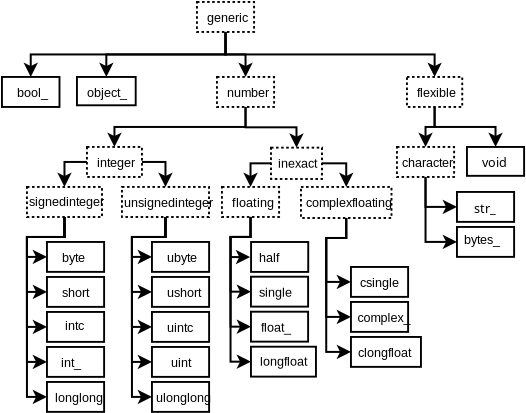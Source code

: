<?xml version="1.0" encoding="UTF-8"?>
<dia:diagram xmlns:dia="http://www.lysator.liu.se/~alla/dia/">
  <dia:layer name="Background" visible="true" active="true">
    <dia:object type="Standard - Box" version="0" id="O0">
      <dia:attribute name="obj_pos">
        <dia:point val="11.5,2.25"/>
      </dia:attribute>
      <dia:attribute name="obj_bb">
        <dia:rectangle val="11.452,2.202;14.405,3.798"/>
      </dia:attribute>
      <dia:attribute name="elem_corner">
        <dia:point val="11.5,2.25"/>
      </dia:attribute>
      <dia:attribute name="elem_width">
        <dia:real val="2.857"/>
      </dia:attribute>
      <dia:attribute name="elem_height">
        <dia:real val="1.5"/>
      </dia:attribute>
      <dia:attribute name="border_width">
        <dia:real val="0.095"/>
      </dia:attribute>
      <dia:attribute name="show_background">
        <dia:boolean val="false"/>
      </dia:attribute>
      <dia:attribute name="line_style">
        <dia:enum val="1"/>
      </dia:attribute>
      <dia:attribute name="dashlength">
        <dia:real val="0.127"/>
      </dia:attribute>
    </dia:object>
    <dia:object type="Standard - Text" version="1" id="O1">
      <dia:attribute name="obj_pos">
        <dia:point val="12,3.25"/>
      </dia:attribute>
      <dia:attribute name="obj_bb">
        <dia:rectangle val="12,2.688;14.065,3.385"/>
      </dia:attribute>
      <dia:attribute name="text">
        <dia:composite type="text">
          <dia:attribute name="string">
            <dia:string>#generic#</dia:string>
          </dia:attribute>
          <dia:attribute name="font">
            <dia:font family="arial" style="0" name="Helvetica"/>
          </dia:attribute>
          <dia:attribute name="height">
            <dia:real val="0.787"/>
          </dia:attribute>
          <dia:attribute name="pos">
            <dia:point val="12,3.25"/>
          </dia:attribute>
          <dia:attribute name="color">
            <dia:color val="#000000"/>
          </dia:attribute>
          <dia:attribute name="alignment">
            <dia:enum val="0"/>
          </dia:attribute>
        </dia:composite>
      </dia:attribute>
      <dia:attribute name="valign">
        <dia:enum val="3"/>
      </dia:attribute>
    </dia:object>
    <dia:object type="Standard - Box" version="0" id="O2">
      <dia:attribute name="obj_pos">
        <dia:point val="12.5,6"/>
      </dia:attribute>
      <dia:attribute name="obj_bb">
        <dia:rectangle val="12.452,5.952;15.405,7.548"/>
      </dia:attribute>
      <dia:attribute name="elem_corner">
        <dia:point val="12.5,6"/>
      </dia:attribute>
      <dia:attribute name="elem_width">
        <dia:real val="2.857"/>
      </dia:attribute>
      <dia:attribute name="elem_height">
        <dia:real val="1.5"/>
      </dia:attribute>
      <dia:attribute name="border_width">
        <dia:real val="0.095"/>
      </dia:attribute>
      <dia:attribute name="show_background">
        <dia:boolean val="false"/>
      </dia:attribute>
      <dia:attribute name="line_style">
        <dia:enum val="1"/>
      </dia:attribute>
      <dia:attribute name="dashlength">
        <dia:real val="0.127"/>
      </dia:attribute>
    </dia:object>
    <dia:object type="Standard - Text" version="1" id="O3">
      <dia:attribute name="obj_pos">
        <dia:point val="13,7"/>
      </dia:attribute>
      <dia:attribute name="obj_bb">
        <dia:rectangle val="13,6.438;15.135,7.135"/>
      </dia:attribute>
      <dia:attribute name="text">
        <dia:composite type="text">
          <dia:attribute name="string">
            <dia:string>#number#</dia:string>
          </dia:attribute>
          <dia:attribute name="font">
            <dia:font family="arial" style="0" name="Helvetica"/>
          </dia:attribute>
          <dia:attribute name="height">
            <dia:real val="0.787"/>
          </dia:attribute>
          <dia:attribute name="pos">
            <dia:point val="13,7"/>
          </dia:attribute>
          <dia:attribute name="color">
            <dia:color val="#000000"/>
          </dia:attribute>
          <dia:attribute name="alignment">
            <dia:enum val="0"/>
          </dia:attribute>
        </dia:composite>
      </dia:attribute>
      <dia:attribute name="valign">
        <dia:enum val="3"/>
      </dia:attribute>
    </dia:object>
    <dia:object type="Standard - Box" version="0" id="O4">
      <dia:attribute name="obj_pos">
        <dia:point val="22,6"/>
      </dia:attribute>
      <dia:attribute name="obj_bb">
        <dia:rectangle val="21.952,5.952;24.813,7.548"/>
      </dia:attribute>
      <dia:attribute name="elem_corner">
        <dia:point val="22,6"/>
      </dia:attribute>
      <dia:attribute name="elem_width">
        <dia:real val="2.765"/>
      </dia:attribute>
      <dia:attribute name="elem_height">
        <dia:real val="1.5"/>
      </dia:attribute>
      <dia:attribute name="border_width">
        <dia:real val="0.095"/>
      </dia:attribute>
      <dia:attribute name="show_background">
        <dia:boolean val="false"/>
      </dia:attribute>
      <dia:attribute name="line_style">
        <dia:enum val="1"/>
      </dia:attribute>
      <dia:attribute name="dashlength">
        <dia:real val="0.127"/>
      </dia:attribute>
    </dia:object>
    <dia:object type="Standard - Box" version="0" id="O5">
      <dia:attribute name="obj_pos">
        <dia:point val="21.5,9.5"/>
      </dia:attribute>
      <dia:attribute name="obj_bb">
        <dia:rectangle val="21.452,9.452;24.405,11.048"/>
      </dia:attribute>
      <dia:attribute name="elem_corner">
        <dia:point val="21.5,9.5"/>
      </dia:attribute>
      <dia:attribute name="elem_width">
        <dia:real val="2.858"/>
      </dia:attribute>
      <dia:attribute name="elem_height">
        <dia:real val="1.5"/>
      </dia:attribute>
      <dia:attribute name="border_width">
        <dia:real val="0.095"/>
      </dia:attribute>
      <dia:attribute name="show_background">
        <dia:boolean val="false"/>
      </dia:attribute>
      <dia:attribute name="line_style">
        <dia:enum val="1"/>
      </dia:attribute>
      <dia:attribute name="dashlength">
        <dia:real val="0.127"/>
      </dia:attribute>
    </dia:object>
    <dia:object type="Standard - Box" version="0" id="O6">
      <dia:attribute name="obj_pos">
        <dia:point val="25,9.5"/>
      </dia:attribute>
      <dia:attribute name="obj_bb">
        <dia:rectangle val="24.952,9.452;27.905,10.992"/>
      </dia:attribute>
      <dia:attribute name="elem_corner">
        <dia:point val="25,9.5"/>
      </dia:attribute>
      <dia:attribute name="elem_width">
        <dia:real val="2.858"/>
      </dia:attribute>
      <dia:attribute name="elem_height">
        <dia:real val="1.444"/>
      </dia:attribute>
      <dia:attribute name="border_width">
        <dia:real val="0.095"/>
      </dia:attribute>
      <dia:attribute name="show_background">
        <dia:boolean val="false"/>
      </dia:attribute>
    </dia:object>
    <dia:object type="Standard - Box" version="0" id="O7">
      <dia:attribute name="obj_pos">
        <dia:point val="6,9.5"/>
      </dia:attribute>
      <dia:attribute name="obj_bb">
        <dia:rectangle val="5.952,9.452;8.798,11.048"/>
      </dia:attribute>
      <dia:attribute name="elem_corner">
        <dia:point val="6,9.5"/>
      </dia:attribute>
      <dia:attribute name="elem_width">
        <dia:real val="2.75"/>
      </dia:attribute>
      <dia:attribute name="elem_height">
        <dia:real val="1.5"/>
      </dia:attribute>
      <dia:attribute name="border_width">
        <dia:real val="0.095"/>
      </dia:attribute>
      <dia:attribute name="show_background">
        <dia:boolean val="false"/>
      </dia:attribute>
      <dia:attribute name="line_style">
        <dia:enum val="1"/>
      </dia:attribute>
      <dia:attribute name="dashlength">
        <dia:real val="0.127"/>
      </dia:attribute>
    </dia:object>
    <dia:object type="Standard - Box" version="0" id="O8">
      <dia:attribute name="obj_pos">
        <dia:point val="12.75,11.5"/>
      </dia:attribute>
      <dia:attribute name="obj_bb">
        <dia:rectangle val="12.702,11.452;15.655,13.048"/>
      </dia:attribute>
      <dia:attribute name="elem_corner">
        <dia:point val="12.75,11.5"/>
      </dia:attribute>
      <dia:attribute name="elem_width">
        <dia:real val="2.857"/>
      </dia:attribute>
      <dia:attribute name="elem_height">
        <dia:real val="1.5"/>
      </dia:attribute>
      <dia:attribute name="border_width">
        <dia:real val="0.095"/>
      </dia:attribute>
      <dia:attribute name="show_background">
        <dia:boolean val="false"/>
      </dia:attribute>
      <dia:attribute name="line_style">
        <dia:enum val="1"/>
      </dia:attribute>
      <dia:attribute name="dashlength">
        <dia:real val="0.127"/>
      </dia:attribute>
    </dia:object>
    <dia:object type="Standard - Box" version="0" id="O9">
      <dia:attribute name="obj_pos">
        <dia:point val="16.7,11.5"/>
      </dia:attribute>
      <dia:attribute name="obj_bb">
        <dia:rectangle val="16.652,11.452;21.275,13.1"/>
      </dia:attribute>
      <dia:attribute name="elem_corner">
        <dia:point val="16.7,11.5"/>
      </dia:attribute>
      <dia:attribute name="elem_width">
        <dia:real val="4.527"/>
      </dia:attribute>
      <dia:attribute name="elem_height">
        <dia:real val="1.552"/>
      </dia:attribute>
      <dia:attribute name="border_width">
        <dia:real val="0.095"/>
      </dia:attribute>
      <dia:attribute name="show_background">
        <dia:boolean val="false"/>
      </dia:attribute>
      <dia:attribute name="line_style">
        <dia:enum val="1"/>
      </dia:attribute>
      <dia:attribute name="dashlength">
        <dia:real val="0.127"/>
      </dia:attribute>
    </dia:object>
    <dia:object type="Standard - Text" version="1" id="O10">
      <dia:attribute name="obj_pos">
        <dia:point val="22.5,7"/>
      </dia:attribute>
      <dia:attribute name="obj_bb">
        <dia:rectangle val="22.5,6.438;24.46,7.135"/>
      </dia:attribute>
      <dia:attribute name="text">
        <dia:composite type="text">
          <dia:attribute name="string">
            <dia:string>#flexible#</dia:string>
          </dia:attribute>
          <dia:attribute name="font">
            <dia:font family="arial" style="0" name="Helvetica"/>
          </dia:attribute>
          <dia:attribute name="height">
            <dia:real val="0.787"/>
          </dia:attribute>
          <dia:attribute name="pos">
            <dia:point val="22.5,7"/>
          </dia:attribute>
          <dia:attribute name="color">
            <dia:color val="#000000"/>
          </dia:attribute>
          <dia:attribute name="alignment">
            <dia:enum val="0"/>
          </dia:attribute>
        </dia:composite>
      </dia:attribute>
      <dia:attribute name="valign">
        <dia:enum val="3"/>
      </dia:attribute>
    </dia:object>
    <dia:object type="Standard - Text" version="1" id="O11">
      <dia:attribute name="obj_pos">
        <dia:point val="6.5,10.5"/>
      </dia:attribute>
      <dia:attribute name="obj_bb">
        <dia:rectangle val="6.5,9.938;8.425,10.635"/>
      </dia:attribute>
      <dia:attribute name="text">
        <dia:composite type="text">
          <dia:attribute name="string">
            <dia:string>#integer#</dia:string>
          </dia:attribute>
          <dia:attribute name="font">
            <dia:font family="arial" style="0" name="Helvetica"/>
          </dia:attribute>
          <dia:attribute name="height">
            <dia:real val="0.787"/>
          </dia:attribute>
          <dia:attribute name="pos">
            <dia:point val="6.5,10.5"/>
          </dia:attribute>
          <dia:attribute name="color">
            <dia:color val="#000000"/>
          </dia:attribute>
          <dia:attribute name="alignment">
            <dia:enum val="0"/>
          </dia:attribute>
        </dia:composite>
      </dia:attribute>
      <dia:attribute name="valign">
        <dia:enum val="3"/>
      </dia:attribute>
    </dia:object>
    <dia:object type="Standard - Text" version="1" id="O12">
      <dia:attribute name="obj_pos">
        <dia:point val="13.25,12.5"/>
      </dia:attribute>
      <dia:attribute name="obj_bb">
        <dia:rectangle val="13.25,11.932;15.29,12.637"/>
      </dia:attribute>
      <dia:attribute name="text">
        <dia:composite type="text">
          <dia:attribute name="string">
            <dia:string>#floating#</dia:string>
          </dia:attribute>
          <dia:attribute name="font">
            <dia:font family="arial" style="0" name="Helvetica"/>
          </dia:attribute>
          <dia:attribute name="height">
            <dia:real val="0.79"/>
          </dia:attribute>
          <dia:attribute name="pos">
            <dia:point val="13.25,12.5"/>
          </dia:attribute>
          <dia:attribute name="color">
            <dia:color val="#000000"/>
          </dia:attribute>
          <dia:attribute name="alignment">
            <dia:enum val="0"/>
          </dia:attribute>
        </dia:composite>
      </dia:attribute>
      <dia:attribute name="valign">
        <dia:enum val="3"/>
      </dia:attribute>
    </dia:object>
    <dia:object type="Standard - Text" version="1" id="O13">
      <dia:attribute name="obj_pos">
        <dia:point val="16.95,12.5"/>
      </dia:attribute>
      <dia:attribute name="obj_bb">
        <dia:rectangle val="16.95,11.938;21.325,12.635"/>
      </dia:attribute>
      <dia:attribute name="text">
        <dia:composite type="text">
          <dia:attribute name="string">
            <dia:string>#complexfloating#</dia:string>
          </dia:attribute>
          <dia:attribute name="font">
            <dia:font family="arial" style="0" name="Helvetica"/>
          </dia:attribute>
          <dia:attribute name="height">
            <dia:real val="0.787"/>
          </dia:attribute>
          <dia:attribute name="pos">
            <dia:point val="16.95,12.5"/>
          </dia:attribute>
          <dia:attribute name="color">
            <dia:color val="#000000"/>
          </dia:attribute>
          <dia:attribute name="alignment">
            <dia:enum val="0"/>
          </dia:attribute>
        </dia:composite>
      </dia:attribute>
      <dia:attribute name="valign">
        <dia:enum val="3"/>
      </dia:attribute>
    </dia:object>
    <dia:object type="Standard - Text" version="1" id="O14">
      <dia:attribute name="obj_pos">
        <dia:point val="25.75,10.5"/>
      </dia:attribute>
      <dia:attribute name="obj_bb">
        <dia:rectangle val="25.75,9.87;26.9,10.63"/>
      </dia:attribute>
      <dia:attribute name="text">
        <dia:composite type="text">
          <dia:attribute name="string">
            <dia:string>#void#</dia:string>
          </dia:attribute>
          <dia:attribute name="font">
            <dia:font family="sans" style="0" name="Helvetica"/>
          </dia:attribute>
          <dia:attribute name="height">
            <dia:real val="0.787"/>
          </dia:attribute>
          <dia:attribute name="pos">
            <dia:point val="25.75,10.5"/>
          </dia:attribute>
          <dia:attribute name="color">
            <dia:color val="#000000"/>
          </dia:attribute>
          <dia:attribute name="alignment">
            <dia:enum val="0"/>
          </dia:attribute>
        </dia:composite>
      </dia:attribute>
      <dia:attribute name="valign">
        <dia:enum val="3"/>
      </dia:attribute>
    </dia:object>
    <dia:object type="Standard - Text" version="1" id="O15">
      <dia:attribute name="obj_pos">
        <dia:point val="21.75,10.5"/>
      </dia:attribute>
      <dia:attribute name="obj_bb">
        <dia:rectangle val="21.75,9.938;24.375,10.635"/>
      </dia:attribute>
      <dia:attribute name="text">
        <dia:composite type="text">
          <dia:attribute name="string">
            <dia:string>#character#</dia:string>
          </dia:attribute>
          <dia:attribute name="font">
            <dia:font family="arial" style="0" name="Helvetica"/>
          </dia:attribute>
          <dia:attribute name="height">
            <dia:real val="0.787"/>
          </dia:attribute>
          <dia:attribute name="pos">
            <dia:point val="21.75,10.5"/>
          </dia:attribute>
          <dia:attribute name="color">
            <dia:color val="#000000"/>
          </dia:attribute>
          <dia:attribute name="alignment">
            <dia:enum val="0"/>
          </dia:attribute>
        </dia:composite>
      </dia:attribute>
      <dia:attribute name="valign">
        <dia:enum val="3"/>
      </dia:attribute>
    </dia:object>
    <dia:object type="Standard - Box" version="0" id="O16">
      <dia:attribute name="obj_pos">
        <dia:point val="5.5,6"/>
      </dia:attribute>
      <dia:attribute name="obj_bb">
        <dia:rectangle val="5.452,5.952;8.485,7.465"/>
      </dia:attribute>
      <dia:attribute name="elem_corner">
        <dia:point val="5.5,6"/>
      </dia:attribute>
      <dia:attribute name="elem_width">
        <dia:real val="2.937"/>
      </dia:attribute>
      <dia:attribute name="elem_height">
        <dia:real val="1.417"/>
      </dia:attribute>
      <dia:attribute name="border_width">
        <dia:real val="0.095"/>
      </dia:attribute>
      <dia:attribute name="show_background">
        <dia:boolean val="false"/>
      </dia:attribute>
    </dia:object>
    <dia:object type="Standard - Text" version="1" id="O17">
      <dia:attribute name="obj_pos">
        <dia:point val="6,7"/>
      </dia:attribute>
      <dia:attribute name="obj_bb">
        <dia:rectangle val="6,6.438;8.03,7.135"/>
      </dia:attribute>
      <dia:attribute name="text">
        <dia:composite type="text">
          <dia:attribute name="string">
            <dia:string>#object_#</dia:string>
          </dia:attribute>
          <dia:attribute name="font">
            <dia:font family="arial" style="0" name="Helvetica"/>
          </dia:attribute>
          <dia:attribute name="height">
            <dia:real val="0.787"/>
          </dia:attribute>
          <dia:attribute name="pos">
            <dia:point val="6,7"/>
          </dia:attribute>
          <dia:attribute name="color">
            <dia:color val="#000000"/>
          </dia:attribute>
          <dia:attribute name="alignment">
            <dia:enum val="0"/>
          </dia:attribute>
        </dia:composite>
      </dia:attribute>
      <dia:attribute name="valign">
        <dia:enum val="3"/>
      </dia:attribute>
    </dia:object>
    <dia:object type="Standard - Box" version="0" id="O18">
      <dia:attribute name="obj_pos">
        <dia:point val="1.75,6"/>
      </dia:attribute>
      <dia:attribute name="obj_bb">
        <dia:rectangle val="1.702,5.952;4.675,7.548"/>
      </dia:attribute>
      <dia:attribute name="elem_corner">
        <dia:point val="1.75,6"/>
      </dia:attribute>
      <dia:attribute name="elem_width">
        <dia:real val="2.877"/>
      </dia:attribute>
      <dia:attribute name="elem_height">
        <dia:real val="1.5"/>
      </dia:attribute>
      <dia:attribute name="border_width">
        <dia:real val="0.095"/>
      </dia:attribute>
      <dia:attribute name="show_background">
        <dia:boolean val="false"/>
      </dia:attribute>
    </dia:object>
    <dia:object type="Standard - Text" version="1" id="O19">
      <dia:attribute name="obj_pos">
        <dia:point val="2.503,7"/>
      </dia:attribute>
      <dia:attribute name="obj_bb">
        <dia:rectangle val="2.503,6.433;4.053,7.138"/>
      </dia:attribute>
      <dia:attribute name="text">
        <dia:composite type="text">
          <dia:attribute name="string">
            <dia:string>#bool_#</dia:string>
          </dia:attribute>
          <dia:attribute name="font">
            <dia:font family="arial" style="0" name="Helvetica"/>
          </dia:attribute>
          <dia:attribute name="height">
            <dia:real val="0.79"/>
          </dia:attribute>
          <dia:attribute name="pos">
            <dia:point val="2.503,7"/>
          </dia:attribute>
          <dia:attribute name="color">
            <dia:color val="#000000"/>
          </dia:attribute>
          <dia:attribute name="alignment">
            <dia:enum val="0"/>
          </dia:attribute>
        </dia:composite>
      </dia:attribute>
      <dia:attribute name="valign">
        <dia:enum val="3"/>
      </dia:attribute>
    </dia:object>
    <dia:object type="Standard - ZigZagLine" version="1" id="O20">
      <dia:attribute name="obj_pos">
        <dia:point val="12.929,3.75"/>
      </dia:attribute>
      <dia:attribute name="obj_bb">
        <dia:rectangle val="6.607,3.7;12.979,6.112"/>
      </dia:attribute>
      <dia:attribute name="orth_points">
        <dia:point val="12.929,3.75"/>
        <dia:point val="12.929,4.875"/>
        <dia:point val="6.969,4.875"/>
        <dia:point val="6.969,6"/>
      </dia:attribute>
      <dia:attribute name="orth_orient">
        <dia:enum val="1"/>
        <dia:enum val="0"/>
        <dia:enum val="1"/>
      </dia:attribute>
      <dia:attribute name="autorouting">
        <dia:boolean val="false"/>
      </dia:attribute>
      <dia:attribute name="end_arrow">
        <dia:enum val="22"/>
      </dia:attribute>
      <dia:attribute name="end_arrow_length">
        <dia:real val="0.5"/>
      </dia:attribute>
      <dia:attribute name="end_arrow_width">
        <dia:real val="0.5"/>
      </dia:attribute>
      <dia:connections>
        <dia:connection handle="0" to="O0" connection="6"/>
        <dia:connection handle="1" to="O16" connection="1"/>
      </dia:connections>
    </dia:object>
    <dia:object type="Standard - ZigZagLine" version="1" id="O21">
      <dia:attribute name="obj_pos">
        <dia:point val="12.929,3.75"/>
      </dia:attribute>
      <dia:attribute name="obj_bb">
        <dia:rectangle val="2.827,3.7;12.979,6.112"/>
      </dia:attribute>
      <dia:attribute name="orth_points">
        <dia:point val="12.929,3.75"/>
        <dia:point val="12.929,4.875"/>
        <dia:point val="3.189,4.875"/>
        <dia:point val="3.189,6"/>
      </dia:attribute>
      <dia:attribute name="orth_orient">
        <dia:enum val="1"/>
        <dia:enum val="0"/>
        <dia:enum val="1"/>
      </dia:attribute>
      <dia:attribute name="autorouting">
        <dia:boolean val="false"/>
      </dia:attribute>
      <dia:attribute name="end_arrow">
        <dia:enum val="22"/>
      </dia:attribute>
      <dia:attribute name="end_arrow_length">
        <dia:real val="0.5"/>
      </dia:attribute>
      <dia:attribute name="end_arrow_width">
        <dia:real val="0.5"/>
      </dia:attribute>
      <dia:connections>
        <dia:connection handle="0" to="O0" connection="6"/>
        <dia:connection handle="1" to="O18" connection="1"/>
      </dia:connections>
    </dia:object>
    <dia:object type="Standard - ZigZagLine" version="1" id="O22">
      <dia:attribute name="obj_pos">
        <dia:point val="12.929,3.75"/>
      </dia:attribute>
      <dia:attribute name="obj_bb">
        <dia:rectangle val="12.879,3.7;14.291,6.112"/>
      </dia:attribute>
      <dia:attribute name="orth_points">
        <dia:point val="12.929,3.75"/>
        <dia:point val="12.929,4.875"/>
        <dia:point val="13.929,4.875"/>
        <dia:point val="13.929,6"/>
      </dia:attribute>
      <dia:attribute name="orth_orient">
        <dia:enum val="1"/>
        <dia:enum val="0"/>
        <dia:enum val="1"/>
      </dia:attribute>
      <dia:attribute name="autorouting">
        <dia:boolean val="false"/>
      </dia:attribute>
      <dia:attribute name="end_arrow">
        <dia:enum val="22"/>
      </dia:attribute>
      <dia:attribute name="end_arrow_length">
        <dia:real val="0.5"/>
      </dia:attribute>
      <dia:attribute name="end_arrow_width">
        <dia:real val="0.5"/>
      </dia:attribute>
      <dia:connections>
        <dia:connection handle="0" to="O0" connection="6"/>
        <dia:connection handle="1" to="O2" connection="1"/>
      </dia:connections>
    </dia:object>
    <dia:object type="Standard - ZigZagLine" version="1" id="O23">
      <dia:attribute name="obj_pos">
        <dia:point val="12.929,3.75"/>
      </dia:attribute>
      <dia:attribute name="obj_bb">
        <dia:rectangle val="12.879,3.7;23.744,6.112"/>
      </dia:attribute>
      <dia:attribute name="orth_points">
        <dia:point val="12.929,3.75"/>
        <dia:point val="12.929,4.875"/>
        <dia:point val="23.383,4.875"/>
        <dia:point val="23.383,6"/>
      </dia:attribute>
      <dia:attribute name="orth_orient">
        <dia:enum val="1"/>
        <dia:enum val="0"/>
        <dia:enum val="1"/>
      </dia:attribute>
      <dia:attribute name="autorouting">
        <dia:boolean val="false"/>
      </dia:attribute>
      <dia:attribute name="end_arrow">
        <dia:enum val="22"/>
      </dia:attribute>
      <dia:attribute name="end_arrow_length">
        <dia:real val="0.5"/>
      </dia:attribute>
      <dia:attribute name="end_arrow_width">
        <dia:real val="0.5"/>
      </dia:attribute>
      <dia:connections>
        <dia:connection handle="0" to="O0" connection="6"/>
        <dia:connection handle="1" to="O4" connection="1"/>
      </dia:connections>
    </dia:object>
    <dia:object type="Standard - ZigZagLine" version="1" id="O24">
      <dia:attribute name="obj_pos">
        <dia:point val="23.383,7.5"/>
      </dia:attribute>
      <dia:attribute name="obj_bb">
        <dia:rectangle val="23.332,7.45;26.791,9.612"/>
      </dia:attribute>
      <dia:attribute name="orth_points">
        <dia:point val="23.383,7.5"/>
        <dia:point val="23.383,8.5"/>
        <dia:point val="26.429,8.5"/>
        <dia:point val="26.429,9.5"/>
      </dia:attribute>
      <dia:attribute name="orth_orient">
        <dia:enum val="1"/>
        <dia:enum val="0"/>
        <dia:enum val="1"/>
      </dia:attribute>
      <dia:attribute name="autorouting">
        <dia:boolean val="false"/>
      </dia:attribute>
      <dia:attribute name="end_arrow">
        <dia:enum val="22"/>
      </dia:attribute>
      <dia:attribute name="end_arrow_length">
        <dia:real val="0.5"/>
      </dia:attribute>
      <dia:attribute name="end_arrow_width">
        <dia:real val="0.5"/>
      </dia:attribute>
      <dia:connections>
        <dia:connection handle="0" to="O4" connection="6"/>
        <dia:connection handle="1" to="O6" connection="1"/>
      </dia:connections>
    </dia:object>
    <dia:object type="Standard - ZigZagLine" version="1" id="O25">
      <dia:attribute name="obj_pos">
        <dia:point val="13.929,7.5"/>
      </dia:attribute>
      <dia:attribute name="obj_bb">
        <dia:rectangle val="7.013,7.45;13.979,9.612"/>
      </dia:attribute>
      <dia:attribute name="orth_points">
        <dia:point val="13.929,7.5"/>
        <dia:point val="13.929,8.5"/>
        <dia:point val="7.375,8.5"/>
        <dia:point val="7.375,9.5"/>
      </dia:attribute>
      <dia:attribute name="orth_orient">
        <dia:enum val="1"/>
        <dia:enum val="0"/>
        <dia:enum val="1"/>
      </dia:attribute>
      <dia:attribute name="autorouting">
        <dia:boolean val="false"/>
      </dia:attribute>
      <dia:attribute name="end_arrow">
        <dia:enum val="22"/>
      </dia:attribute>
      <dia:attribute name="end_arrow_length">
        <dia:real val="0.5"/>
      </dia:attribute>
      <dia:attribute name="end_arrow_width">
        <dia:real val="0.5"/>
      </dia:attribute>
      <dia:connections>
        <dia:connection handle="0" to="O2" connection="6"/>
        <dia:connection handle="1" to="O7" connection="1"/>
      </dia:connections>
    </dia:object>
    <dia:object type="Standard - ZigZagLine" version="1" id="O26">
      <dia:attribute name="obj_pos">
        <dia:point val="23.383,7.5"/>
      </dia:attribute>
      <dia:attribute name="obj_bb">
        <dia:rectangle val="22.567,7.45;23.433,9.612"/>
      </dia:attribute>
      <dia:attribute name="orth_points">
        <dia:point val="23.383,7.5"/>
        <dia:point val="23.383,8.5"/>
        <dia:point val="22.929,8.5"/>
        <dia:point val="22.929,9.5"/>
      </dia:attribute>
      <dia:attribute name="orth_orient">
        <dia:enum val="1"/>
        <dia:enum val="0"/>
        <dia:enum val="1"/>
      </dia:attribute>
      <dia:attribute name="autorouting">
        <dia:boolean val="false"/>
      </dia:attribute>
      <dia:attribute name="end_arrow">
        <dia:enum val="22"/>
      </dia:attribute>
      <dia:attribute name="end_arrow_length">
        <dia:real val="0.5"/>
      </dia:attribute>
      <dia:attribute name="end_arrow_width">
        <dia:real val="0.5"/>
      </dia:attribute>
      <dia:connections>
        <dia:connection handle="0" to="O4" connection="6"/>
        <dia:connection handle="1" to="O5" connection="1"/>
      </dia:connections>
    </dia:object>
    <dia:object type="Standard - Box" version="0" id="O27">
      <dia:attribute name="obj_pos">
        <dia:point val="3,11.5"/>
      </dia:attribute>
      <dia:attribute name="obj_bb">
        <dia:rectangle val="2.952,11.452;6.8,13.05"/>
      </dia:attribute>
      <dia:attribute name="elem_corner">
        <dia:point val="3,11.5"/>
      </dia:attribute>
      <dia:attribute name="elem_width">
        <dia:real val="3.752"/>
      </dia:attribute>
      <dia:attribute name="elem_height">
        <dia:real val="1.502"/>
      </dia:attribute>
      <dia:attribute name="border_width">
        <dia:real val="0.095"/>
      </dia:attribute>
      <dia:attribute name="show_background">
        <dia:boolean val="false"/>
      </dia:attribute>
      <dia:attribute name="line_style">
        <dia:enum val="1"/>
      </dia:attribute>
      <dia:attribute name="dashlength">
        <dia:real val="0.127"/>
      </dia:attribute>
    </dia:object>
    <dia:object type="Standard - Box" version="0" id="O28">
      <dia:attribute name="obj_pos">
        <dia:point val="7.75,11.5"/>
      </dia:attribute>
      <dia:attribute name="obj_bb">
        <dia:rectangle val="7.702,11.452;12.15,13.05"/>
      </dia:attribute>
      <dia:attribute name="elem_corner">
        <dia:point val="7.75,11.5"/>
      </dia:attribute>
      <dia:attribute name="elem_width">
        <dia:real val="4.352"/>
      </dia:attribute>
      <dia:attribute name="elem_height">
        <dia:real val="1.502"/>
      </dia:attribute>
      <dia:attribute name="border_width">
        <dia:real val="0.095"/>
      </dia:attribute>
      <dia:attribute name="show_background">
        <dia:boolean val="false"/>
      </dia:attribute>
      <dia:attribute name="line_style">
        <dia:enum val="1"/>
      </dia:attribute>
      <dia:attribute name="dashlength">
        <dia:real val="0.127"/>
      </dia:attribute>
    </dia:object>
    <dia:object type="Standard - Box" version="0" id="O29">
      <dia:attribute name="obj_pos">
        <dia:point val="14.2,15.988"/>
      </dia:attribute>
      <dia:attribute name="obj_bb">
        <dia:rectangle val="14.152,15.94;17.105,17.531"/>
      </dia:attribute>
      <dia:attribute name="elem_corner">
        <dia:point val="14.2,15.988"/>
      </dia:attribute>
      <dia:attribute name="elem_width">
        <dia:real val="2.858"/>
      </dia:attribute>
      <dia:attribute name="elem_height">
        <dia:real val="1.496"/>
      </dia:attribute>
      <dia:attribute name="border_width">
        <dia:real val="0.095"/>
      </dia:attribute>
      <dia:attribute name="show_background">
        <dia:boolean val="false"/>
      </dia:attribute>
    </dia:object>
    <dia:object type="Standard - Box" version="0" id="O30">
      <dia:attribute name="obj_pos">
        <dia:point val="14.2,17.738"/>
      </dia:attribute>
      <dia:attribute name="obj_bb">
        <dia:rectangle val="14.152,17.69;17.105,19.281"/>
      </dia:attribute>
      <dia:attribute name="elem_corner">
        <dia:point val="14.2,17.738"/>
      </dia:attribute>
      <dia:attribute name="elem_width">
        <dia:real val="2.858"/>
      </dia:attribute>
      <dia:attribute name="elem_height">
        <dia:real val="1.496"/>
      </dia:attribute>
      <dia:attribute name="border_width">
        <dia:real val="0.095"/>
      </dia:attribute>
      <dia:attribute name="show_background">
        <dia:boolean val="false"/>
      </dia:attribute>
    </dia:object>
    <dia:object type="Standard - Box" version="0" id="O31">
      <dia:attribute name="obj_pos">
        <dia:point val="14.2,19.488"/>
      </dia:attribute>
      <dia:attribute name="obj_bb">
        <dia:rectangle val="14.152,19.44;17.498,21.031"/>
      </dia:attribute>
      <dia:attribute name="elem_corner">
        <dia:point val="14.2,19.488"/>
      </dia:attribute>
      <dia:attribute name="elem_width">
        <dia:real val="3.25"/>
      </dia:attribute>
      <dia:attribute name="elem_height">
        <dia:real val="1.496"/>
      </dia:attribute>
      <dia:attribute name="border_width">
        <dia:real val="0.095"/>
      </dia:attribute>
      <dia:attribute name="show_background">
        <dia:boolean val="false"/>
      </dia:attribute>
    </dia:object>
    <dia:object type="Standard - Text" version="1" id="O32">
      <dia:attribute name="obj_pos">
        <dia:point val="3.1,12.45"/>
      </dia:attribute>
      <dia:attribute name="obj_bb">
        <dia:rectangle val="3.1,11.887;6.88,12.585"/>
      </dia:attribute>
      <dia:attribute name="text">
        <dia:composite type="text">
          <dia:attribute name="string">
            <dia:string>#signedinteger#</dia:string>
          </dia:attribute>
          <dia:attribute name="font">
            <dia:font family="arial" style="0" name="Helvetica"/>
          </dia:attribute>
          <dia:attribute name="height">
            <dia:real val="0.787"/>
          </dia:attribute>
          <dia:attribute name="pos">
            <dia:point val="3.1,12.45"/>
          </dia:attribute>
          <dia:attribute name="color">
            <dia:color val="#000000"/>
          </dia:attribute>
          <dia:attribute name="alignment">
            <dia:enum val="0"/>
          </dia:attribute>
        </dia:composite>
      </dia:attribute>
      <dia:attribute name="valign">
        <dia:enum val="3"/>
      </dia:attribute>
    </dia:object>
    <dia:object type="Standard - Text" version="1" id="O33">
      <dia:attribute name="obj_pos">
        <dia:point val="7.852,12.502"/>
      </dia:attribute>
      <dia:attribute name="obj_bb">
        <dia:rectangle val="7.852,11.94;12.332,12.637"/>
      </dia:attribute>
      <dia:attribute name="text">
        <dia:composite type="text">
          <dia:attribute name="string">
            <dia:string>#unsignedinteger#</dia:string>
          </dia:attribute>
          <dia:attribute name="font">
            <dia:font family="arial" style="0" name="Helvetica"/>
          </dia:attribute>
          <dia:attribute name="height">
            <dia:real val="0.787"/>
          </dia:attribute>
          <dia:attribute name="pos">
            <dia:point val="7.852,12.502"/>
          </dia:attribute>
          <dia:attribute name="color">
            <dia:color val="#000000"/>
          </dia:attribute>
          <dia:attribute name="alignment">
            <dia:enum val="0"/>
          </dia:attribute>
        </dia:composite>
      </dia:attribute>
      <dia:attribute name="valign">
        <dia:enum val="3"/>
      </dia:attribute>
    </dia:object>
    <dia:object type="Standard - Box" version="0" id="O34">
      <dia:attribute name="obj_pos">
        <dia:point val="4,14.25"/>
      </dia:attribute>
      <dia:attribute name="obj_bb">
        <dia:rectangle val="3.952,14.202;6.905,15.794"/>
      </dia:attribute>
      <dia:attribute name="elem_corner">
        <dia:point val="4,14.25"/>
      </dia:attribute>
      <dia:attribute name="elem_width">
        <dia:real val="2.858"/>
      </dia:attribute>
      <dia:attribute name="elem_height">
        <dia:real val="1.496"/>
      </dia:attribute>
      <dia:attribute name="border_width">
        <dia:real val="0.095"/>
      </dia:attribute>
      <dia:attribute name="show_background">
        <dia:boolean val="false"/>
      </dia:attribute>
    </dia:object>
    <dia:object type="Standard - Box" version="0" id="O35">
      <dia:attribute name="obj_pos">
        <dia:point val="4,16"/>
      </dia:attribute>
      <dia:attribute name="obj_bb">
        <dia:rectangle val="3.952,15.952;6.905,17.544"/>
      </dia:attribute>
      <dia:attribute name="elem_corner">
        <dia:point val="4,16"/>
      </dia:attribute>
      <dia:attribute name="elem_width">
        <dia:real val="2.858"/>
      </dia:attribute>
      <dia:attribute name="elem_height">
        <dia:real val="1.496"/>
      </dia:attribute>
      <dia:attribute name="border_width">
        <dia:real val="0.095"/>
      </dia:attribute>
      <dia:attribute name="show_background">
        <dia:boolean val="false"/>
      </dia:attribute>
    </dia:object>
    <dia:object type="Standard - Box" version="0" id="O36">
      <dia:attribute name="obj_pos">
        <dia:point val="4,17.75"/>
      </dia:attribute>
      <dia:attribute name="obj_bb">
        <dia:rectangle val="3.952,17.702;6.905,19.294"/>
      </dia:attribute>
      <dia:attribute name="elem_corner">
        <dia:point val="4,17.75"/>
      </dia:attribute>
      <dia:attribute name="elem_width">
        <dia:real val="2.858"/>
      </dia:attribute>
      <dia:attribute name="elem_height">
        <dia:real val="1.496"/>
      </dia:attribute>
      <dia:attribute name="border_width">
        <dia:real val="0.095"/>
      </dia:attribute>
      <dia:attribute name="show_background">
        <dia:boolean val="false"/>
      </dia:attribute>
    </dia:object>
    <dia:object type="Standard - Box" version="0" id="O37">
      <dia:attribute name="obj_pos">
        <dia:point val="4,19.5"/>
      </dia:attribute>
      <dia:attribute name="obj_bb">
        <dia:rectangle val="3.952,19.452;6.905,21.044"/>
      </dia:attribute>
      <dia:attribute name="elem_corner">
        <dia:point val="4,19.5"/>
      </dia:attribute>
      <dia:attribute name="elem_width">
        <dia:real val="2.858"/>
      </dia:attribute>
      <dia:attribute name="elem_height">
        <dia:real val="1.496"/>
      </dia:attribute>
      <dia:attribute name="border_width">
        <dia:real val="0.095"/>
      </dia:attribute>
      <dia:attribute name="show_background">
        <dia:boolean val="false"/>
      </dia:attribute>
    </dia:object>
    <dia:object type="Standard - Box" version="0" id="O38">
      <dia:attribute name="obj_pos">
        <dia:point val="4,21.25"/>
      </dia:attribute>
      <dia:attribute name="obj_bb">
        <dia:rectangle val="3.952,21.202;6.905,22.794"/>
      </dia:attribute>
      <dia:attribute name="elem_corner">
        <dia:point val="4,21.25"/>
      </dia:attribute>
      <dia:attribute name="elem_width">
        <dia:real val="2.858"/>
      </dia:attribute>
      <dia:attribute name="elem_height">
        <dia:real val="1.496"/>
      </dia:attribute>
      <dia:attribute name="border_width">
        <dia:real val="0.095"/>
      </dia:attribute>
      <dia:attribute name="show_background">
        <dia:boolean val="false"/>
      </dia:attribute>
    </dia:object>
    <dia:object type="Standard - Text" version="1" id="O39">
      <dia:attribute name="obj_pos">
        <dia:point val="4.75,15.25"/>
      </dia:attribute>
      <dia:attribute name="obj_bb">
        <dia:rectangle val="4.75,14.688;5.94,15.385"/>
      </dia:attribute>
      <dia:attribute name="text">
        <dia:composite type="text">
          <dia:attribute name="string">
            <dia:string>#byte#</dia:string>
          </dia:attribute>
          <dia:attribute name="font">
            <dia:font family="arial" style="0" name="Helvetica"/>
          </dia:attribute>
          <dia:attribute name="height">
            <dia:real val="0.787"/>
          </dia:attribute>
          <dia:attribute name="pos">
            <dia:point val="4.75,15.25"/>
          </dia:attribute>
          <dia:attribute name="color">
            <dia:color val="#000000"/>
          </dia:attribute>
          <dia:attribute name="alignment">
            <dia:enum val="0"/>
          </dia:attribute>
        </dia:composite>
      </dia:attribute>
      <dia:attribute name="valign">
        <dia:enum val="3"/>
      </dia:attribute>
    </dia:object>
    <dia:object type="Standard - Text" version="1" id="O40">
      <dia:attribute name="obj_pos">
        <dia:point val="4.75,17"/>
      </dia:attribute>
      <dia:attribute name="obj_bb">
        <dia:rectangle val="4.75,16.438;6.15,17.135"/>
      </dia:attribute>
      <dia:attribute name="text">
        <dia:composite type="text">
          <dia:attribute name="string">
            <dia:string>#short#</dia:string>
          </dia:attribute>
          <dia:attribute name="font">
            <dia:font family="arial" style="0" name="Helvetica"/>
          </dia:attribute>
          <dia:attribute name="height">
            <dia:real val="0.787"/>
          </dia:attribute>
          <dia:attribute name="pos">
            <dia:point val="4.75,17"/>
          </dia:attribute>
          <dia:attribute name="color">
            <dia:color val="#000000"/>
          </dia:attribute>
          <dia:attribute name="alignment">
            <dia:enum val="0"/>
          </dia:attribute>
        </dia:composite>
      </dia:attribute>
      <dia:attribute name="valign">
        <dia:enum val="3"/>
      </dia:attribute>
    </dia:object>
    <dia:object type="Standard - Text" version="1" id="O41">
      <dia:attribute name="obj_pos">
        <dia:point val="4.9,18.65"/>
      </dia:attribute>
      <dia:attribute name="obj_bb">
        <dia:rectangle val="4.9,18.087;5.88,18.785"/>
      </dia:attribute>
      <dia:attribute name="text">
        <dia:composite type="text">
          <dia:attribute name="string">
            <dia:string>#intc#</dia:string>
          </dia:attribute>
          <dia:attribute name="font">
            <dia:font family="arial" style="0" name="Helvetica"/>
          </dia:attribute>
          <dia:attribute name="height">
            <dia:real val="0.787"/>
          </dia:attribute>
          <dia:attribute name="pos">
            <dia:point val="4.9,18.65"/>
          </dia:attribute>
          <dia:attribute name="color">
            <dia:color val="#000000"/>
          </dia:attribute>
          <dia:attribute name="alignment">
            <dia:enum val="0"/>
          </dia:attribute>
        </dia:composite>
      </dia:attribute>
      <dia:attribute name="valign">
        <dia:enum val="3"/>
      </dia:attribute>
    </dia:object>
    <dia:object type="Standard - Text" version="1" id="O42">
      <dia:attribute name="obj_pos">
        <dia:point val="4.7,20.5"/>
      </dia:attribute>
      <dia:attribute name="obj_bb">
        <dia:rectangle val="4.7,19.938;5.715,20.635"/>
      </dia:attribute>
      <dia:attribute name="text">
        <dia:composite type="text">
          <dia:attribute name="string">
            <dia:string>#int_#</dia:string>
          </dia:attribute>
          <dia:attribute name="font">
            <dia:font family="arial" style="0" name="Helvetica"/>
          </dia:attribute>
          <dia:attribute name="height">
            <dia:real val="0.787"/>
          </dia:attribute>
          <dia:attribute name="pos">
            <dia:point val="4.7,20.5"/>
          </dia:attribute>
          <dia:attribute name="color">
            <dia:color val="#000000"/>
          </dia:attribute>
          <dia:attribute name="alignment">
            <dia:enum val="0"/>
          </dia:attribute>
        </dia:composite>
      </dia:attribute>
      <dia:attribute name="valign">
        <dia:enum val="3"/>
      </dia:attribute>
    </dia:object>
    <dia:object type="Standard - Text" version="1" id="O43">
      <dia:attribute name="obj_pos">
        <dia:point val="4.4,22.25"/>
      </dia:attribute>
      <dia:attribute name="obj_bb">
        <dia:rectangle val="4.4,21.688;6.78,22.385"/>
      </dia:attribute>
      <dia:attribute name="text">
        <dia:composite type="text">
          <dia:attribute name="string">
            <dia:string>#longlong#</dia:string>
          </dia:attribute>
          <dia:attribute name="font">
            <dia:font family="arial" style="0" name="Helvetica"/>
          </dia:attribute>
          <dia:attribute name="height">
            <dia:real val="0.787"/>
          </dia:attribute>
          <dia:attribute name="pos">
            <dia:point val="4.4,22.25"/>
          </dia:attribute>
          <dia:attribute name="color">
            <dia:color val="#000000"/>
          </dia:attribute>
          <dia:attribute name="alignment">
            <dia:enum val="0"/>
          </dia:attribute>
        </dia:composite>
      </dia:attribute>
      <dia:attribute name="valign">
        <dia:enum val="3"/>
      </dia:attribute>
    </dia:object>
    <dia:object type="Standard - Box" version="0" id="O44">
      <dia:attribute name="obj_pos">
        <dia:point val="9.25,14.25"/>
      </dia:attribute>
      <dia:attribute name="obj_bb">
        <dia:rectangle val="9.202,14.202;12.155,15.794"/>
      </dia:attribute>
      <dia:attribute name="elem_corner">
        <dia:point val="9.25,14.25"/>
      </dia:attribute>
      <dia:attribute name="elem_width">
        <dia:real val="2.858"/>
      </dia:attribute>
      <dia:attribute name="elem_height">
        <dia:real val="1.496"/>
      </dia:attribute>
      <dia:attribute name="border_width">
        <dia:real val="0.095"/>
      </dia:attribute>
      <dia:attribute name="show_background">
        <dia:boolean val="false"/>
      </dia:attribute>
    </dia:object>
    <dia:object type="Standard - Box" version="0" id="O45">
      <dia:attribute name="obj_pos">
        <dia:point val="9.25,16"/>
      </dia:attribute>
      <dia:attribute name="obj_bb">
        <dia:rectangle val="9.202,15.952;12.155,17.544"/>
      </dia:attribute>
      <dia:attribute name="elem_corner">
        <dia:point val="9.25,16"/>
      </dia:attribute>
      <dia:attribute name="elem_width">
        <dia:real val="2.858"/>
      </dia:attribute>
      <dia:attribute name="elem_height">
        <dia:real val="1.496"/>
      </dia:attribute>
      <dia:attribute name="border_width">
        <dia:real val="0.095"/>
      </dia:attribute>
      <dia:attribute name="show_background">
        <dia:boolean val="false"/>
      </dia:attribute>
    </dia:object>
    <dia:object type="Standard - Box" version="0" id="O46">
      <dia:attribute name="obj_pos">
        <dia:point val="9.25,17.75"/>
      </dia:attribute>
      <dia:attribute name="obj_bb">
        <dia:rectangle val="9.202,17.702;12.155,19.294"/>
      </dia:attribute>
      <dia:attribute name="elem_corner">
        <dia:point val="9.25,17.75"/>
      </dia:attribute>
      <dia:attribute name="elem_width">
        <dia:real val="2.858"/>
      </dia:attribute>
      <dia:attribute name="elem_height">
        <dia:real val="1.496"/>
      </dia:attribute>
      <dia:attribute name="border_width">
        <dia:real val="0.095"/>
      </dia:attribute>
      <dia:attribute name="show_background">
        <dia:boolean val="false"/>
      </dia:attribute>
    </dia:object>
    <dia:object type="Standard - Box" version="0" id="O47">
      <dia:attribute name="obj_pos">
        <dia:point val="9.25,19.5"/>
      </dia:attribute>
      <dia:attribute name="obj_bb">
        <dia:rectangle val="9.202,19.452;12.155,21.044"/>
      </dia:attribute>
      <dia:attribute name="elem_corner">
        <dia:point val="9.25,19.5"/>
      </dia:attribute>
      <dia:attribute name="elem_width">
        <dia:real val="2.858"/>
      </dia:attribute>
      <dia:attribute name="elem_height">
        <dia:real val="1.496"/>
      </dia:attribute>
      <dia:attribute name="border_width">
        <dia:real val="0.095"/>
      </dia:attribute>
      <dia:attribute name="show_background">
        <dia:boolean val="false"/>
      </dia:attribute>
    </dia:object>
    <dia:object type="Standard - Box" version="0" id="O48">
      <dia:attribute name="obj_pos">
        <dia:point val="9.25,21.25"/>
      </dia:attribute>
      <dia:attribute name="obj_bb">
        <dia:rectangle val="9.202,21.202;12.155,22.794"/>
      </dia:attribute>
      <dia:attribute name="elem_corner">
        <dia:point val="9.25,21.25"/>
      </dia:attribute>
      <dia:attribute name="elem_width">
        <dia:real val="2.858"/>
      </dia:attribute>
      <dia:attribute name="elem_height">
        <dia:real val="1.496"/>
      </dia:attribute>
      <dia:attribute name="border_width">
        <dia:real val="0.095"/>
      </dia:attribute>
      <dia:attribute name="show_background">
        <dia:boolean val="false"/>
      </dia:attribute>
    </dia:object>
    <dia:object type="Standard - Text" version="1" id="O49">
      <dia:attribute name="obj_pos">
        <dia:point val="10,15.25"/>
      </dia:attribute>
      <dia:attribute name="obj_bb">
        <dia:rectangle val="10,14.688;11.54,15.385"/>
      </dia:attribute>
      <dia:attribute name="text">
        <dia:composite type="text">
          <dia:attribute name="string">
            <dia:string>#ubyte#</dia:string>
          </dia:attribute>
          <dia:attribute name="font">
            <dia:font family="arial" style="0" name="Helvetica"/>
          </dia:attribute>
          <dia:attribute name="height">
            <dia:real val="0.787"/>
          </dia:attribute>
          <dia:attribute name="pos">
            <dia:point val="10,15.25"/>
          </dia:attribute>
          <dia:attribute name="color">
            <dia:color val="#000000"/>
          </dia:attribute>
          <dia:attribute name="alignment">
            <dia:enum val="0"/>
          </dia:attribute>
        </dia:composite>
      </dia:attribute>
      <dia:attribute name="valign">
        <dia:enum val="3"/>
      </dia:attribute>
    </dia:object>
    <dia:object type="Standard - Text" version="1" id="O50">
      <dia:attribute name="obj_pos">
        <dia:point val="10,18.75"/>
      </dia:attribute>
      <dia:attribute name="obj_bb">
        <dia:rectangle val="10,18.188;11.33,18.885"/>
      </dia:attribute>
      <dia:attribute name="text">
        <dia:composite type="text">
          <dia:attribute name="string">
            <dia:string>#uintc#</dia:string>
          </dia:attribute>
          <dia:attribute name="font">
            <dia:font family="arial" style="0" name="Helvetica"/>
          </dia:attribute>
          <dia:attribute name="height">
            <dia:real val="0.787"/>
          </dia:attribute>
          <dia:attribute name="pos">
            <dia:point val="10,18.75"/>
          </dia:attribute>
          <dia:attribute name="color">
            <dia:color val="#000000"/>
          </dia:attribute>
          <dia:attribute name="alignment">
            <dia:enum val="0"/>
          </dia:attribute>
        </dia:composite>
      </dia:attribute>
      <dia:attribute name="valign">
        <dia:enum val="3"/>
      </dia:attribute>
    </dia:object>
    <dia:object type="Standard - Text" version="1" id="O51">
      <dia:attribute name="obj_pos">
        <dia:point val="10.202,20.502"/>
      </dia:attribute>
      <dia:attribute name="obj_bb">
        <dia:rectangle val="10.202,19.94;11.217,20.637"/>
      </dia:attribute>
      <dia:attribute name="text">
        <dia:composite type="text">
          <dia:attribute name="string">
            <dia:string>#uint#</dia:string>
          </dia:attribute>
          <dia:attribute name="font">
            <dia:font family="arial" style="0" name="Helvetica"/>
          </dia:attribute>
          <dia:attribute name="height">
            <dia:real val="0.787"/>
          </dia:attribute>
          <dia:attribute name="pos">
            <dia:point val="10.202,20.502"/>
          </dia:attribute>
          <dia:attribute name="color">
            <dia:color val="#000000"/>
          </dia:attribute>
          <dia:attribute name="alignment">
            <dia:enum val="0"/>
          </dia:attribute>
        </dia:composite>
      </dia:attribute>
      <dia:attribute name="valign">
        <dia:enum val="3"/>
      </dia:attribute>
    </dia:object>
    <dia:object type="Standard - Text" version="1" id="O52">
      <dia:attribute name="obj_pos">
        <dia:point val="9.452,22.252"/>
      </dia:attribute>
      <dia:attribute name="obj_bb">
        <dia:rectangle val="9.452,21.69;12.182,22.387"/>
      </dia:attribute>
      <dia:attribute name="text">
        <dia:composite type="text">
          <dia:attribute name="string">
            <dia:string>#ulonglong#</dia:string>
          </dia:attribute>
          <dia:attribute name="font">
            <dia:font family="arial" style="0" name="Helvetica"/>
          </dia:attribute>
          <dia:attribute name="height">
            <dia:real val="0.787"/>
          </dia:attribute>
          <dia:attribute name="pos">
            <dia:point val="9.452,22.252"/>
          </dia:attribute>
          <dia:attribute name="color">
            <dia:color val="#000000"/>
          </dia:attribute>
          <dia:attribute name="alignment">
            <dia:enum val="0"/>
          </dia:attribute>
        </dia:composite>
      </dia:attribute>
      <dia:attribute name="valign">
        <dia:enum val="3"/>
      </dia:attribute>
    </dia:object>
    <dia:object type="Standard - Text" version="1" id="O53">
      <dia:attribute name="obj_pos">
        <dia:point val="10,17"/>
      </dia:attribute>
      <dia:attribute name="obj_bb">
        <dia:rectangle val="10,16.438;11.75,17.135"/>
      </dia:attribute>
      <dia:attribute name="text">
        <dia:composite type="text">
          <dia:attribute name="string">
            <dia:string>#ushort#</dia:string>
          </dia:attribute>
          <dia:attribute name="font">
            <dia:font family="arial" style="0" name="Helvetica"/>
          </dia:attribute>
          <dia:attribute name="height">
            <dia:real val="0.787"/>
          </dia:attribute>
          <dia:attribute name="pos">
            <dia:point val="10,17"/>
          </dia:attribute>
          <dia:attribute name="color">
            <dia:color val="#000000"/>
          </dia:attribute>
          <dia:attribute name="alignment">
            <dia:enum val="0"/>
          </dia:attribute>
        </dia:composite>
      </dia:attribute>
      <dia:attribute name="valign">
        <dia:enum val="3"/>
      </dia:attribute>
    </dia:object>
    <dia:object type="Standard - Text" version="1" id="O54">
      <dia:attribute name="obj_pos">
        <dia:point val="14.6,16.988"/>
      </dia:attribute>
      <dia:attribute name="obj_bb">
        <dia:rectangle val="14.6,16.425;16.245,17.122"/>
      </dia:attribute>
      <dia:attribute name="text">
        <dia:composite type="text">
          <dia:attribute name="string">
            <dia:string>#single#</dia:string>
          </dia:attribute>
          <dia:attribute name="font">
            <dia:font family="arial" style="0" name="Helvetica"/>
          </dia:attribute>
          <dia:attribute name="height">
            <dia:real val="0.787"/>
          </dia:attribute>
          <dia:attribute name="pos">
            <dia:point val="14.6,16.988"/>
          </dia:attribute>
          <dia:attribute name="color">
            <dia:color val="#000000"/>
          </dia:attribute>
          <dia:attribute name="alignment">
            <dia:enum val="0"/>
          </dia:attribute>
        </dia:composite>
      </dia:attribute>
      <dia:attribute name="valign">
        <dia:enum val="3"/>
      </dia:attribute>
    </dia:object>
    <dia:object type="Standard - Text" version="1" id="O55">
      <dia:attribute name="obj_pos">
        <dia:point val="14.7,18.738"/>
      </dia:attribute>
      <dia:attribute name="obj_bb">
        <dia:rectangle val="14.7,18.175;16.247,18.872"/>
      </dia:attribute>
      <dia:attribute name="text">
        <dia:composite type="text">
          <dia:attribute name="string">
            <dia:string>#float_#</dia:string>
          </dia:attribute>
          <dia:attribute name="font">
            <dia:font family="arial" style="0" name="Helvetica"/>
          </dia:attribute>
          <dia:attribute name="height">
            <dia:real val="0.787"/>
          </dia:attribute>
          <dia:attribute name="pos">
            <dia:point val="14.7,18.738"/>
          </dia:attribute>
          <dia:attribute name="color">
            <dia:color val="#000000"/>
          </dia:attribute>
          <dia:attribute name="alignment">
            <dia:enum val="0"/>
          </dia:attribute>
        </dia:composite>
      </dia:attribute>
      <dia:attribute name="valign">
        <dia:enum val="3"/>
      </dia:attribute>
    </dia:object>
    <dia:object type="Standard - Text" version="1" id="O56">
      <dia:attribute name="obj_pos">
        <dia:point val="14.65,20.438"/>
      </dia:attribute>
      <dia:attribute name="obj_bb">
        <dia:rectangle val="14.65,19.875;17.03,20.573"/>
      </dia:attribute>
      <dia:attribute name="text">
        <dia:composite type="text">
          <dia:attribute name="string">
            <dia:string>#longfloat#</dia:string>
          </dia:attribute>
          <dia:attribute name="font">
            <dia:font family="arial" style="0" name="Helvetica"/>
          </dia:attribute>
          <dia:attribute name="height">
            <dia:real val="0.787"/>
          </dia:attribute>
          <dia:attribute name="pos">
            <dia:point val="14.65,20.438"/>
          </dia:attribute>
          <dia:attribute name="color">
            <dia:color val="#000000"/>
          </dia:attribute>
          <dia:attribute name="alignment">
            <dia:enum val="0"/>
          </dia:attribute>
        </dia:composite>
      </dia:attribute>
      <dia:attribute name="valign">
        <dia:enum val="3"/>
      </dia:attribute>
    </dia:object>
    <dia:object type="Standard - ZigZagLine" version="1" id="O57">
      <dia:attribute name="obj_pos">
        <dia:point val="4.876,13.002"/>
      </dia:attribute>
      <dia:attribute name="obj_bb">
        <dia:rectangle val="2.95,12.952;4.926,15.36"/>
      </dia:attribute>
      <dia:attribute name="orth_points">
        <dia:point val="4.876,13.002"/>
        <dia:point val="4.876,14.002"/>
        <dia:point val="3,14.002"/>
        <dia:point val="3,14.998"/>
        <dia:point val="4,14.998"/>
      </dia:attribute>
      <dia:attribute name="orth_orient">
        <dia:enum val="1"/>
        <dia:enum val="0"/>
        <dia:enum val="1"/>
        <dia:enum val="0"/>
      </dia:attribute>
      <dia:attribute name="autorouting">
        <dia:boolean val="false"/>
      </dia:attribute>
      <dia:attribute name="end_arrow">
        <dia:enum val="22"/>
      </dia:attribute>
      <dia:attribute name="end_arrow_length">
        <dia:real val="0.5"/>
      </dia:attribute>
      <dia:attribute name="end_arrow_width">
        <dia:real val="0.5"/>
      </dia:attribute>
      <dia:connections>
        <dia:connection handle="0" to="O27" connection="6"/>
        <dia:connection handle="1" to="O34" connection="3"/>
      </dia:connections>
    </dia:object>
    <dia:object type="Standard - ZigZagLine" version="1" id="O58">
      <dia:attribute name="obj_pos">
        <dia:point val="4.876,13.002"/>
      </dia:attribute>
      <dia:attribute name="obj_bb">
        <dia:rectangle val="2.95,12.952;4.926,17.11"/>
      </dia:attribute>
      <dia:attribute name="orth_points">
        <dia:point val="4.876,13.002"/>
        <dia:point val="4.876,14.002"/>
        <dia:point val="3,14.002"/>
        <dia:point val="3,16.748"/>
        <dia:point val="4,16.748"/>
      </dia:attribute>
      <dia:attribute name="orth_orient">
        <dia:enum val="1"/>
        <dia:enum val="0"/>
        <dia:enum val="1"/>
        <dia:enum val="0"/>
      </dia:attribute>
      <dia:attribute name="autorouting">
        <dia:boolean val="false"/>
      </dia:attribute>
      <dia:attribute name="end_arrow">
        <dia:enum val="22"/>
      </dia:attribute>
      <dia:attribute name="end_arrow_length">
        <dia:real val="0.5"/>
      </dia:attribute>
      <dia:attribute name="end_arrow_width">
        <dia:real val="0.5"/>
      </dia:attribute>
      <dia:connections>
        <dia:connection handle="0" to="O27" connection="6"/>
        <dia:connection handle="1" to="O35" connection="3"/>
      </dia:connections>
    </dia:object>
    <dia:object type="Standard - ZigZagLine" version="1" id="O59">
      <dia:attribute name="obj_pos">
        <dia:point val="4.876,13.002"/>
      </dia:attribute>
      <dia:attribute name="obj_bb">
        <dia:rectangle val="2.95,12.952;4.926,18.86"/>
      </dia:attribute>
      <dia:attribute name="orth_points">
        <dia:point val="4.876,13.002"/>
        <dia:point val="4.876,14.002"/>
        <dia:point val="3,14.002"/>
        <dia:point val="3,18.498"/>
        <dia:point val="4,18.498"/>
      </dia:attribute>
      <dia:attribute name="orth_orient">
        <dia:enum val="1"/>
        <dia:enum val="0"/>
        <dia:enum val="1"/>
        <dia:enum val="0"/>
      </dia:attribute>
      <dia:attribute name="autorouting">
        <dia:boolean val="false"/>
      </dia:attribute>
      <dia:attribute name="end_arrow">
        <dia:enum val="22"/>
      </dia:attribute>
      <dia:attribute name="end_arrow_length">
        <dia:real val="0.5"/>
      </dia:attribute>
      <dia:attribute name="end_arrow_width">
        <dia:real val="0.5"/>
      </dia:attribute>
      <dia:connections>
        <dia:connection handle="0" to="O27" connection="6"/>
        <dia:connection handle="1" to="O36" connection="3"/>
      </dia:connections>
    </dia:object>
    <dia:object type="Standard - ZigZagLine" version="1" id="O60">
      <dia:attribute name="obj_pos">
        <dia:point val="4.876,13.002"/>
      </dia:attribute>
      <dia:attribute name="obj_bb">
        <dia:rectangle val="2.95,12.952;4.926,20.61"/>
      </dia:attribute>
      <dia:attribute name="orth_points">
        <dia:point val="4.876,13.002"/>
        <dia:point val="4.876,14.002"/>
        <dia:point val="3,14.002"/>
        <dia:point val="3,20.248"/>
        <dia:point val="4,20.248"/>
      </dia:attribute>
      <dia:attribute name="orth_orient">
        <dia:enum val="1"/>
        <dia:enum val="0"/>
        <dia:enum val="1"/>
        <dia:enum val="0"/>
      </dia:attribute>
      <dia:attribute name="autorouting">
        <dia:boolean val="false"/>
      </dia:attribute>
      <dia:attribute name="end_arrow">
        <dia:enum val="22"/>
      </dia:attribute>
      <dia:attribute name="end_arrow_length">
        <dia:real val="0.5"/>
      </dia:attribute>
      <dia:attribute name="end_arrow_width">
        <dia:real val="0.5"/>
      </dia:attribute>
      <dia:connections>
        <dia:connection handle="0" to="O27" connection="6"/>
        <dia:connection handle="1" to="O37" connection="3"/>
      </dia:connections>
    </dia:object>
    <dia:object type="Standard - ZigZagLine" version="1" id="O61">
      <dia:attribute name="obj_pos">
        <dia:point val="4.876,13.002"/>
      </dia:attribute>
      <dia:attribute name="obj_bb">
        <dia:rectangle val="2.95,12.952;4.926,22.36"/>
      </dia:attribute>
      <dia:attribute name="orth_points">
        <dia:point val="4.876,13.002"/>
        <dia:point val="4.876,14.002"/>
        <dia:point val="3,14.002"/>
        <dia:point val="3,21.998"/>
        <dia:point val="4,21.998"/>
      </dia:attribute>
      <dia:attribute name="orth_orient">
        <dia:enum val="1"/>
        <dia:enum val="0"/>
        <dia:enum val="1"/>
        <dia:enum val="0"/>
      </dia:attribute>
      <dia:attribute name="autorouting">
        <dia:boolean val="false"/>
      </dia:attribute>
      <dia:attribute name="end_arrow">
        <dia:enum val="22"/>
      </dia:attribute>
      <dia:attribute name="end_arrow_length">
        <dia:real val="0.5"/>
      </dia:attribute>
      <dia:attribute name="end_arrow_width">
        <dia:real val="0.5"/>
      </dia:attribute>
      <dia:connections>
        <dia:connection handle="0" to="O27" connection="6"/>
        <dia:connection handle="1" to="O38" connection="3"/>
      </dia:connections>
    </dia:object>
    <dia:object type="Standard - ZigZagLine" version="1" id="O62">
      <dia:attribute name="obj_pos">
        <dia:point val="9.926,13.002"/>
      </dia:attribute>
      <dia:attribute name="obj_bb">
        <dia:rectangle val="8.2,12.952;9.976,15.36"/>
      </dia:attribute>
      <dia:attribute name="orth_points">
        <dia:point val="9.926,13.002"/>
        <dia:point val="9.926,14.002"/>
        <dia:point val="8.25,14.002"/>
        <dia:point val="8.25,14.998"/>
        <dia:point val="9.25,14.998"/>
      </dia:attribute>
      <dia:attribute name="orth_orient">
        <dia:enum val="1"/>
        <dia:enum val="0"/>
        <dia:enum val="1"/>
        <dia:enum val="0"/>
      </dia:attribute>
      <dia:attribute name="autorouting">
        <dia:boolean val="false"/>
      </dia:attribute>
      <dia:attribute name="end_arrow">
        <dia:enum val="22"/>
      </dia:attribute>
      <dia:attribute name="end_arrow_length">
        <dia:real val="0.5"/>
      </dia:attribute>
      <dia:attribute name="end_arrow_width">
        <dia:real val="0.5"/>
      </dia:attribute>
      <dia:connections>
        <dia:connection handle="0" to="O28" connection="6"/>
        <dia:connection handle="1" to="O44" connection="3"/>
      </dia:connections>
    </dia:object>
    <dia:object type="Standard - ZigZagLine" version="1" id="O63">
      <dia:attribute name="obj_pos">
        <dia:point val="9.926,13.002"/>
      </dia:attribute>
      <dia:attribute name="obj_bb">
        <dia:rectangle val="8.2,12.952;9.976,17.11"/>
      </dia:attribute>
      <dia:attribute name="orth_points">
        <dia:point val="9.926,13.002"/>
        <dia:point val="9.926,14.002"/>
        <dia:point val="8.25,14.002"/>
        <dia:point val="8.25,16.748"/>
        <dia:point val="9.25,16.748"/>
      </dia:attribute>
      <dia:attribute name="orth_orient">
        <dia:enum val="1"/>
        <dia:enum val="0"/>
        <dia:enum val="1"/>
        <dia:enum val="0"/>
      </dia:attribute>
      <dia:attribute name="autorouting">
        <dia:boolean val="false"/>
      </dia:attribute>
      <dia:attribute name="end_arrow">
        <dia:enum val="22"/>
      </dia:attribute>
      <dia:attribute name="end_arrow_length">
        <dia:real val="0.5"/>
      </dia:attribute>
      <dia:attribute name="end_arrow_width">
        <dia:real val="0.5"/>
      </dia:attribute>
      <dia:connections>
        <dia:connection handle="0" to="O28" connection="6"/>
        <dia:connection handle="1" to="O45" connection="3"/>
      </dia:connections>
    </dia:object>
    <dia:object type="Standard - ZigZagLine" version="1" id="O64">
      <dia:attribute name="obj_pos">
        <dia:point val="9.926,13.002"/>
      </dia:attribute>
      <dia:attribute name="obj_bb">
        <dia:rectangle val="8.2,12.952;9.976,18.86"/>
      </dia:attribute>
      <dia:attribute name="orth_points">
        <dia:point val="9.926,13.002"/>
        <dia:point val="9.926,14.002"/>
        <dia:point val="8.25,14.002"/>
        <dia:point val="8.25,18.498"/>
        <dia:point val="9.25,18.498"/>
      </dia:attribute>
      <dia:attribute name="orth_orient">
        <dia:enum val="1"/>
        <dia:enum val="0"/>
        <dia:enum val="1"/>
        <dia:enum val="0"/>
      </dia:attribute>
      <dia:attribute name="autorouting">
        <dia:boolean val="false"/>
      </dia:attribute>
      <dia:attribute name="end_arrow">
        <dia:enum val="22"/>
      </dia:attribute>
      <dia:attribute name="end_arrow_length">
        <dia:real val="0.5"/>
      </dia:attribute>
      <dia:attribute name="end_arrow_width">
        <dia:real val="0.5"/>
      </dia:attribute>
      <dia:connections>
        <dia:connection handle="0" to="O28" connection="6"/>
        <dia:connection handle="1" to="O46" connection="3"/>
      </dia:connections>
    </dia:object>
    <dia:object type="Standard - ZigZagLine" version="1" id="O65">
      <dia:attribute name="obj_pos">
        <dia:point val="9.926,13.002"/>
      </dia:attribute>
      <dia:attribute name="obj_bb">
        <dia:rectangle val="8.2,12.952;9.976,20.61"/>
      </dia:attribute>
      <dia:attribute name="orth_points">
        <dia:point val="9.926,13.002"/>
        <dia:point val="9.926,14.002"/>
        <dia:point val="8.25,14.002"/>
        <dia:point val="8.25,20.248"/>
        <dia:point val="9.25,20.248"/>
      </dia:attribute>
      <dia:attribute name="orth_orient">
        <dia:enum val="1"/>
        <dia:enum val="0"/>
        <dia:enum val="1"/>
        <dia:enum val="0"/>
      </dia:attribute>
      <dia:attribute name="autorouting">
        <dia:boolean val="false"/>
      </dia:attribute>
      <dia:attribute name="end_arrow">
        <dia:enum val="22"/>
      </dia:attribute>
      <dia:attribute name="end_arrow_length">
        <dia:real val="0.5"/>
      </dia:attribute>
      <dia:attribute name="end_arrow_width">
        <dia:real val="0.5"/>
      </dia:attribute>
      <dia:connections>
        <dia:connection handle="0" to="O28" connection="6"/>
        <dia:connection handle="1" to="O47" connection="3"/>
      </dia:connections>
    </dia:object>
    <dia:object type="Standard - ZigZagLine" version="1" id="O66">
      <dia:attribute name="obj_pos">
        <dia:point val="9.926,13.002"/>
      </dia:attribute>
      <dia:attribute name="obj_bb">
        <dia:rectangle val="8.2,12.952;9.976,22.36"/>
      </dia:attribute>
      <dia:attribute name="orth_points">
        <dia:point val="9.926,13.002"/>
        <dia:point val="9.926,14.002"/>
        <dia:point val="8.25,14.002"/>
        <dia:point val="8.25,21.998"/>
        <dia:point val="9.25,21.998"/>
      </dia:attribute>
      <dia:attribute name="orth_orient">
        <dia:enum val="1"/>
        <dia:enum val="0"/>
        <dia:enum val="1"/>
        <dia:enum val="0"/>
      </dia:attribute>
      <dia:attribute name="autorouting">
        <dia:boolean val="false"/>
      </dia:attribute>
      <dia:attribute name="end_arrow">
        <dia:enum val="22"/>
      </dia:attribute>
      <dia:attribute name="end_arrow_length">
        <dia:real val="0.5"/>
      </dia:attribute>
      <dia:attribute name="end_arrow_width">
        <dia:real val="0.5"/>
      </dia:attribute>
      <dia:connections>
        <dia:connection handle="0" to="O28" connection="6"/>
        <dia:connection handle="1" to="O48" connection="3"/>
      </dia:connections>
    </dia:object>
    <dia:object type="Standard - ZigZagLine" version="1" id="O67">
      <dia:attribute name="obj_pos">
        <dia:point val="14.179,13"/>
      </dia:attribute>
      <dia:attribute name="obj_bb">
        <dia:rectangle val="13.129,12.95;14.312,17.097"/>
      </dia:attribute>
      <dia:attribute name="orth_points">
        <dia:point val="14.179,13"/>
        <dia:point val="14.179,14"/>
        <dia:point val="13.179,14"/>
        <dia:point val="13.179,15.175"/>
        <dia:point val="13.179,15.175"/>
        <dia:point val="13.179,16.736"/>
        <dia:point val="14.2,16.736"/>
      </dia:attribute>
      <dia:attribute name="orth_orient">
        <dia:enum val="1"/>
        <dia:enum val="0"/>
        <dia:enum val="1"/>
        <dia:enum val="0"/>
        <dia:enum val="1"/>
        <dia:enum val="0"/>
      </dia:attribute>
      <dia:attribute name="autorouting">
        <dia:boolean val="false"/>
      </dia:attribute>
      <dia:attribute name="end_arrow">
        <dia:enum val="22"/>
      </dia:attribute>
      <dia:attribute name="end_arrow_length">
        <dia:real val="0.5"/>
      </dia:attribute>
      <dia:attribute name="end_arrow_width">
        <dia:real val="0.5"/>
      </dia:attribute>
      <dia:connections>
        <dia:connection handle="0" to="O8" connection="6"/>
        <dia:connection handle="1" to="O29" connection="3"/>
      </dia:connections>
    </dia:object>
    <dia:object type="Standard - ZigZagLine" version="1" id="O68">
      <dia:attribute name="obj_pos">
        <dia:point val="14.179,13"/>
      </dia:attribute>
      <dia:attribute name="obj_bb">
        <dia:rectangle val="13.129,12.95;14.312,18.847"/>
      </dia:attribute>
      <dia:attribute name="orth_points">
        <dia:point val="14.179,13"/>
        <dia:point val="14.179,14"/>
        <dia:point val="13.179,14"/>
        <dia:point val="13.179,18.486"/>
        <dia:point val="14.2,18.486"/>
      </dia:attribute>
      <dia:attribute name="orth_orient">
        <dia:enum val="1"/>
        <dia:enum val="0"/>
        <dia:enum val="1"/>
        <dia:enum val="0"/>
      </dia:attribute>
      <dia:attribute name="autorouting">
        <dia:boolean val="false"/>
      </dia:attribute>
      <dia:attribute name="end_arrow">
        <dia:enum val="22"/>
      </dia:attribute>
      <dia:attribute name="end_arrow_length">
        <dia:real val="0.5"/>
      </dia:attribute>
      <dia:attribute name="end_arrow_width">
        <dia:real val="0.5"/>
      </dia:attribute>
      <dia:connections>
        <dia:connection handle="0" to="O8" connection="6"/>
        <dia:connection handle="1" to="O30" connection="3"/>
      </dia:connections>
    </dia:object>
    <dia:object type="Standard - ZigZagLine" version="1" id="O69">
      <dia:attribute name="obj_pos">
        <dia:point val="14.179,13"/>
      </dia:attribute>
      <dia:attribute name="obj_bb">
        <dia:rectangle val="13.129,12.95;14.312,20.597"/>
      </dia:attribute>
      <dia:attribute name="orth_points">
        <dia:point val="14.179,13"/>
        <dia:point val="14.179,14"/>
        <dia:point val="13.179,14"/>
        <dia:point val="13.179,20.236"/>
        <dia:point val="14.2,20.236"/>
      </dia:attribute>
      <dia:attribute name="orth_orient">
        <dia:enum val="1"/>
        <dia:enum val="0"/>
        <dia:enum val="1"/>
        <dia:enum val="0"/>
      </dia:attribute>
      <dia:attribute name="autorouting">
        <dia:boolean val="false"/>
      </dia:attribute>
      <dia:attribute name="end_arrow">
        <dia:enum val="22"/>
      </dia:attribute>
      <dia:attribute name="end_arrow_length">
        <dia:real val="0.5"/>
      </dia:attribute>
      <dia:attribute name="end_arrow_width">
        <dia:real val="0.5"/>
      </dia:attribute>
      <dia:connections>
        <dia:connection handle="0" to="O8" connection="6"/>
        <dia:connection handle="1" to="O31" connection="3"/>
      </dia:connections>
    </dia:object>
    <dia:object type="Standard - ZigZagLine" version="1" id="O70">
      <dia:attribute name="obj_pos">
        <dia:point val="18.964,13.052"/>
      </dia:attribute>
      <dia:attribute name="obj_bb">
        <dia:rectangle val="17.914,13.002;19.312,16.61"/>
      </dia:attribute>
      <dia:attribute name="orth_points">
        <dia:point val="18.964,13.052"/>
        <dia:point val="18.964,14.052"/>
        <dia:point val="17.964,14.052"/>
        <dia:point val="17.964,16.248"/>
        <dia:point val="19.2,16.248"/>
      </dia:attribute>
      <dia:attribute name="orth_orient">
        <dia:enum val="1"/>
        <dia:enum val="0"/>
        <dia:enum val="1"/>
        <dia:enum val="0"/>
      </dia:attribute>
      <dia:attribute name="autorouting">
        <dia:boolean val="false"/>
      </dia:attribute>
      <dia:attribute name="end_arrow">
        <dia:enum val="22"/>
      </dia:attribute>
      <dia:attribute name="end_arrow_length">
        <dia:real val="0.5"/>
      </dia:attribute>
      <dia:attribute name="end_arrow_width">
        <dia:real val="0.5"/>
      </dia:attribute>
      <dia:connections>
        <dia:connection handle="0" to="O9" connection="6"/>
        <dia:connection handle="1" to="O78" connection="3"/>
      </dia:connections>
    </dia:object>
    <dia:object type="Standard - ZigZagLine" version="1" id="O71">
      <dia:attribute name="obj_pos">
        <dia:point val="18.964,13.052"/>
      </dia:attribute>
      <dia:attribute name="obj_bb">
        <dia:rectangle val="17.914,13.002;19.312,18.36"/>
      </dia:attribute>
      <dia:attribute name="orth_points">
        <dia:point val="18.964,13.052"/>
        <dia:point val="18.964,14.052"/>
        <dia:point val="17.964,14.052"/>
        <dia:point val="17.964,17.998"/>
        <dia:point val="19.2,17.998"/>
      </dia:attribute>
      <dia:attribute name="orth_orient">
        <dia:enum val="1"/>
        <dia:enum val="0"/>
        <dia:enum val="1"/>
        <dia:enum val="0"/>
      </dia:attribute>
      <dia:attribute name="autorouting">
        <dia:boolean val="false"/>
      </dia:attribute>
      <dia:attribute name="end_arrow">
        <dia:enum val="22"/>
      </dia:attribute>
      <dia:attribute name="end_arrow_length">
        <dia:real val="0.5"/>
      </dia:attribute>
      <dia:attribute name="end_arrow_width">
        <dia:real val="0.5"/>
      </dia:attribute>
      <dia:connections>
        <dia:connection handle="0" to="O9" connection="6"/>
        <dia:connection handle="1" to="O79" connection="3"/>
      </dia:connections>
    </dia:object>
    <dia:object type="Standard - ZigZagLine" version="1" id="O72">
      <dia:attribute name="obj_pos">
        <dia:point val="18.964,13.052"/>
      </dia:attribute>
      <dia:attribute name="obj_bb">
        <dia:rectangle val="17.914,13.002;19.312,20.11"/>
      </dia:attribute>
      <dia:attribute name="orth_points">
        <dia:point val="18.964,13.052"/>
        <dia:point val="18.964,14.052"/>
        <dia:point val="17.964,14.052"/>
        <dia:point val="17.964,19.748"/>
        <dia:point val="19.2,19.748"/>
      </dia:attribute>
      <dia:attribute name="orth_orient">
        <dia:enum val="1"/>
        <dia:enum val="0"/>
        <dia:enum val="1"/>
        <dia:enum val="0"/>
      </dia:attribute>
      <dia:attribute name="autorouting">
        <dia:boolean val="false"/>
      </dia:attribute>
      <dia:attribute name="end_arrow">
        <dia:enum val="22"/>
      </dia:attribute>
      <dia:attribute name="end_arrow_length">
        <dia:real val="0.5"/>
      </dia:attribute>
      <dia:attribute name="end_arrow_width">
        <dia:real val="0.5"/>
      </dia:attribute>
      <dia:connections>
        <dia:connection handle="0" to="O9" connection="6"/>
        <dia:connection handle="1" to="O80" connection="3"/>
      </dia:connections>
    </dia:object>
    <dia:object type="Standard - ZigZagLine" version="1" id="O73">
      <dia:attribute name="obj_pos">
        <dia:point val="22.929,11"/>
      </dia:attribute>
      <dia:attribute name="obj_bb">
        <dia:rectangle val="22.879,10.95;24.612,12.86"/>
      </dia:attribute>
      <dia:attribute name="orth_points">
        <dia:point val="22.929,11"/>
        <dia:point val="22.929,12.498"/>
        <dia:point val="24.5,12.498"/>
      </dia:attribute>
      <dia:attribute name="orth_orient">
        <dia:enum val="1"/>
        <dia:enum val="0"/>
      </dia:attribute>
      <dia:attribute name="autorouting">
        <dia:boolean val="false"/>
      </dia:attribute>
      <dia:attribute name="end_arrow">
        <dia:enum val="22"/>
      </dia:attribute>
      <dia:attribute name="end_arrow_length">
        <dia:real val="0.5"/>
      </dia:attribute>
      <dia:attribute name="end_arrow_width">
        <dia:real val="0.5"/>
      </dia:attribute>
      <dia:connections>
        <dia:connection handle="0" to="O5" connection="6"/>
        <dia:connection handle="1" to="O75" connection="3"/>
      </dia:connections>
    </dia:object>
    <dia:object type="Standard - ZigZagLine" version="1" id="O74">
      <dia:attribute name="obj_pos">
        <dia:point val="22.929,11"/>
      </dia:attribute>
      <dia:attribute name="obj_bb">
        <dia:rectangle val="22.879,10.95;24.612,14.61"/>
      </dia:attribute>
      <dia:attribute name="orth_points">
        <dia:point val="22.929,11"/>
        <dia:point val="22.929,14.248"/>
        <dia:point val="24.5,14.248"/>
      </dia:attribute>
      <dia:attribute name="orth_orient">
        <dia:enum val="1"/>
        <dia:enum val="0"/>
      </dia:attribute>
      <dia:attribute name="autorouting">
        <dia:boolean val="false"/>
      </dia:attribute>
      <dia:attribute name="end_arrow">
        <dia:enum val="22"/>
      </dia:attribute>
      <dia:attribute name="end_arrow_length">
        <dia:real val="0.5"/>
      </dia:attribute>
      <dia:attribute name="end_arrow_width">
        <dia:real val="0.5"/>
      </dia:attribute>
      <dia:connections>
        <dia:connection handle="0" to="O5" connection="6"/>
        <dia:connection handle="1" to="O76" connection="3"/>
      </dia:connections>
    </dia:object>
    <dia:object type="Standard - Box" version="0" id="O75">
      <dia:attribute name="obj_pos">
        <dia:point val="24.5,11.75"/>
      </dia:attribute>
      <dia:attribute name="obj_bb">
        <dia:rectangle val="24.452,11.702;27.405,13.294"/>
      </dia:attribute>
      <dia:attribute name="elem_corner">
        <dia:point val="24.5,11.75"/>
      </dia:attribute>
      <dia:attribute name="elem_width">
        <dia:real val="2.858"/>
      </dia:attribute>
      <dia:attribute name="elem_height">
        <dia:real val="1.496"/>
      </dia:attribute>
      <dia:attribute name="border_width">
        <dia:real val="0.095"/>
      </dia:attribute>
      <dia:attribute name="show_background">
        <dia:boolean val="false"/>
      </dia:attribute>
    </dia:object>
    <dia:object type="Standard - Box" version="0" id="O76">
      <dia:attribute name="obj_pos">
        <dia:point val="24.5,13.5"/>
      </dia:attribute>
      <dia:attribute name="obj_bb">
        <dia:rectangle val="24.452,13.452;27.405,15.044"/>
      </dia:attribute>
      <dia:attribute name="elem_corner">
        <dia:point val="24.5,13.5"/>
      </dia:attribute>
      <dia:attribute name="elem_width">
        <dia:real val="2.858"/>
      </dia:attribute>
      <dia:attribute name="elem_height">
        <dia:real val="1.496"/>
      </dia:attribute>
      <dia:attribute name="border_width">
        <dia:real val="0.095"/>
      </dia:attribute>
      <dia:attribute name="show_background">
        <dia:boolean val="false"/>
      </dia:attribute>
    </dia:object>
    <dia:object type="Standard - Text" version="1" id="O77">
      <dia:attribute name="obj_pos">
        <dia:point val="24.85,14.35"/>
      </dia:attribute>
      <dia:attribute name="obj_bb">
        <dia:rectangle val="24.85,13.787;26.705,14.485"/>
      </dia:attribute>
      <dia:attribute name="text">
        <dia:composite type="text">
          <dia:attribute name="string">
            <dia:string>#bytes_#</dia:string>
          </dia:attribute>
          <dia:attribute name="font">
            <dia:font family="arial" style="0" name="Helvetica"/>
          </dia:attribute>
          <dia:attribute name="height">
            <dia:real val="0.787"/>
          </dia:attribute>
          <dia:attribute name="pos">
            <dia:point val="24.85,14.35"/>
          </dia:attribute>
          <dia:attribute name="color">
            <dia:color val="#000000"/>
          </dia:attribute>
          <dia:attribute name="alignment">
            <dia:enum val="0"/>
          </dia:attribute>
        </dia:composite>
      </dia:attribute>
      <dia:attribute name="valign">
        <dia:enum val="3"/>
      </dia:attribute>
    </dia:object>
    <dia:object type="Standard - Box" version="0" id="O78">
      <dia:attribute name="obj_pos">
        <dia:point val="19.2,15.5"/>
      </dia:attribute>
      <dia:attribute name="obj_bb">
        <dia:rectangle val="19.152,15.452;22.105,17.044"/>
      </dia:attribute>
      <dia:attribute name="elem_corner">
        <dia:point val="19.2,15.5"/>
      </dia:attribute>
      <dia:attribute name="elem_width">
        <dia:real val="2.858"/>
      </dia:attribute>
      <dia:attribute name="elem_height">
        <dia:real val="1.496"/>
      </dia:attribute>
      <dia:attribute name="border_width">
        <dia:real val="0.095"/>
      </dia:attribute>
      <dia:attribute name="show_background">
        <dia:boolean val="false"/>
      </dia:attribute>
    </dia:object>
    <dia:object type="Standard - Box" version="0" id="O79">
      <dia:attribute name="obj_pos">
        <dia:point val="19.2,17.25"/>
      </dia:attribute>
      <dia:attribute name="obj_bb">
        <dia:rectangle val="19.152,17.202;22.105,18.794"/>
      </dia:attribute>
      <dia:attribute name="elem_corner">
        <dia:point val="19.2,17.25"/>
      </dia:attribute>
      <dia:attribute name="elem_width">
        <dia:real val="2.858"/>
      </dia:attribute>
      <dia:attribute name="elem_height">
        <dia:real val="1.496"/>
      </dia:attribute>
      <dia:attribute name="border_width">
        <dia:real val="0.095"/>
      </dia:attribute>
      <dia:attribute name="show_background">
        <dia:boolean val="false"/>
      </dia:attribute>
    </dia:object>
    <dia:object type="Standard - Box" version="0" id="O80">
      <dia:attribute name="obj_pos">
        <dia:point val="19.2,19"/>
      </dia:attribute>
      <dia:attribute name="obj_bb">
        <dia:rectangle val="19.152,18.952;22.748,20.544"/>
      </dia:attribute>
      <dia:attribute name="elem_corner">
        <dia:point val="19.2,19"/>
      </dia:attribute>
      <dia:attribute name="elem_width">
        <dia:real val="3.5"/>
      </dia:attribute>
      <dia:attribute name="elem_height">
        <dia:real val="1.496"/>
      </dia:attribute>
      <dia:attribute name="border_width">
        <dia:real val="0.095"/>
      </dia:attribute>
      <dia:attribute name="show_background">
        <dia:boolean val="false"/>
      </dia:attribute>
    </dia:object>
    <dia:object type="Standard - Text" version="1" id="O81">
      <dia:attribute name="obj_pos">
        <dia:point val="19.65,16.5"/>
      </dia:attribute>
      <dia:attribute name="obj_bb">
        <dia:rectangle val="19.65,15.938;21.61,16.635"/>
      </dia:attribute>
      <dia:attribute name="text">
        <dia:composite type="text">
          <dia:attribute name="string">
            <dia:string>#csingle#</dia:string>
          </dia:attribute>
          <dia:attribute name="font">
            <dia:font family="arial" style="0" name="Helvetica"/>
          </dia:attribute>
          <dia:attribute name="height">
            <dia:real val="0.787"/>
          </dia:attribute>
          <dia:attribute name="pos">
            <dia:point val="19.65,16.5"/>
          </dia:attribute>
          <dia:attribute name="color">
            <dia:color val="#000000"/>
          </dia:attribute>
          <dia:attribute name="alignment">
            <dia:enum val="0"/>
          </dia:attribute>
        </dia:composite>
      </dia:attribute>
      <dia:attribute name="valign">
        <dia:enum val="3"/>
      </dia:attribute>
    </dia:object>
    <dia:object type="Standard - Text" version="1" id="O82">
      <dia:attribute name="obj_pos">
        <dia:point val="19.529,18.25"/>
      </dia:attribute>
      <dia:attribute name="obj_bb">
        <dia:rectangle val="19.529,17.688;22.224,18.385"/>
      </dia:attribute>
      <dia:attribute name="text">
        <dia:composite type="text">
          <dia:attribute name="string">
            <dia:string>#complex_#</dia:string>
          </dia:attribute>
          <dia:attribute name="font">
            <dia:font family="arial" style="0" name="Helvetica"/>
          </dia:attribute>
          <dia:attribute name="height">
            <dia:real val="0.787"/>
          </dia:attribute>
          <dia:attribute name="pos">
            <dia:point val="19.529,18.25"/>
          </dia:attribute>
          <dia:attribute name="color">
            <dia:color val="#000000"/>
          </dia:attribute>
          <dia:attribute name="alignment">
            <dia:enum val="0"/>
          </dia:attribute>
        </dia:composite>
      </dia:attribute>
      <dia:attribute name="valign">
        <dia:enum val="3"/>
      </dia:attribute>
    </dia:object>
    <dia:object type="Standard - Text" version="1" id="O83">
      <dia:attribute name="obj_pos">
        <dia:point val="19.55,20"/>
      </dia:attribute>
      <dia:attribute name="obj_bb">
        <dia:rectangle val="19.55,19.438;22.245,20.135"/>
      </dia:attribute>
      <dia:attribute name="text">
        <dia:composite type="text">
          <dia:attribute name="string">
            <dia:string>#clongfloat#</dia:string>
          </dia:attribute>
          <dia:attribute name="font">
            <dia:font family="arial" style="0" name="Helvetica"/>
          </dia:attribute>
          <dia:attribute name="height">
            <dia:real val="0.787"/>
          </dia:attribute>
          <dia:attribute name="pos">
            <dia:point val="19.55,20"/>
          </dia:attribute>
          <dia:attribute name="color">
            <dia:color val="#000000"/>
          </dia:attribute>
          <dia:attribute name="alignment">
            <dia:enum val="0"/>
          </dia:attribute>
        </dia:composite>
      </dia:attribute>
      <dia:attribute name="valign">
        <dia:enum val="3"/>
      </dia:attribute>
    </dia:object>
    <dia:object type="Standard - ZigZagLine" version="1" id="O84">
      <dia:attribute name="obj_pos">
        <dia:point val="6,10.25"/>
      </dia:attribute>
      <dia:attribute name="obj_bb">
        <dia:rectangle val="4.514,10.2;6.05,11.612"/>
      </dia:attribute>
      <dia:attribute name="orth_points">
        <dia:point val="6,10.25"/>
        <dia:point val="4.876,10.25"/>
        <dia:point val="4.876,11.5"/>
      </dia:attribute>
      <dia:attribute name="orth_orient">
        <dia:enum val="0"/>
        <dia:enum val="1"/>
      </dia:attribute>
      <dia:attribute name="autorouting">
        <dia:boolean val="false"/>
      </dia:attribute>
      <dia:attribute name="end_arrow">
        <dia:enum val="22"/>
      </dia:attribute>
      <dia:attribute name="end_arrow_length">
        <dia:real val="0.5"/>
      </dia:attribute>
      <dia:attribute name="end_arrow_width">
        <dia:real val="0.5"/>
      </dia:attribute>
      <dia:connections>
        <dia:connection handle="0" to="O7" connection="3"/>
        <dia:connection handle="1" to="O27" connection="1"/>
      </dia:connections>
    </dia:object>
    <dia:object type="Standard - ZigZagLine" version="1" id="O85">
      <dia:attribute name="obj_pos">
        <dia:point val="8.75,10.25"/>
      </dia:attribute>
      <dia:attribute name="obj_bb">
        <dia:rectangle val="8.7,10.2;10.288,11.612"/>
      </dia:attribute>
      <dia:attribute name="orth_points">
        <dia:point val="8.75,10.25"/>
        <dia:point val="9.926,10.25"/>
        <dia:point val="9.926,11.5"/>
      </dia:attribute>
      <dia:attribute name="orth_orient">
        <dia:enum val="0"/>
        <dia:enum val="1"/>
      </dia:attribute>
      <dia:attribute name="autorouting">
        <dia:boolean val="false"/>
      </dia:attribute>
      <dia:attribute name="end_arrow">
        <dia:enum val="22"/>
      </dia:attribute>
      <dia:attribute name="end_arrow_length">
        <dia:real val="0.5"/>
      </dia:attribute>
      <dia:attribute name="end_arrow_width">
        <dia:real val="0.5"/>
      </dia:attribute>
      <dia:connections>
        <dia:connection handle="0" to="O7" connection="4"/>
        <dia:connection handle="1" to="O28" connection="1"/>
      </dia:connections>
    </dia:object>
    <dia:object type="Standard - Box" version="0" id="O86">
      <dia:attribute name="obj_pos">
        <dia:point val="15.202,9.535"/>
      </dia:attribute>
      <dia:attribute name="obj_bb">
        <dia:rectangle val="15.155,9.487;17.8,11.15"/>
      </dia:attribute>
      <dia:attribute name="elem_corner">
        <dia:point val="15.202,9.535"/>
      </dia:attribute>
      <dia:attribute name="elem_width">
        <dia:real val="2.55"/>
      </dia:attribute>
      <dia:attribute name="elem_height">
        <dia:real val="1.567"/>
      </dia:attribute>
      <dia:attribute name="border_width">
        <dia:real val="0.095"/>
      </dia:attribute>
      <dia:attribute name="show_background">
        <dia:boolean val="false"/>
      </dia:attribute>
      <dia:attribute name="line_style">
        <dia:enum val="1"/>
      </dia:attribute>
      <dia:attribute name="dashlength">
        <dia:real val="0.127"/>
      </dia:attribute>
    </dia:object>
    <dia:object type="Standard - Text" version="1" id="O87">
      <dia:attribute name="obj_pos">
        <dia:point val="15.555,10.535"/>
      </dia:attribute>
      <dia:attribute name="obj_bb">
        <dia:rectangle val="15.555,9.973;17.55,10.67"/>
      </dia:attribute>
      <dia:attribute name="text">
        <dia:composite type="text">
          <dia:attribute name="string">
            <dia:string>#inexact#</dia:string>
          </dia:attribute>
          <dia:attribute name="font">
            <dia:font family="arial" style="0" name="Helvetica"/>
          </dia:attribute>
          <dia:attribute name="height">
            <dia:real val="0.787"/>
          </dia:attribute>
          <dia:attribute name="pos">
            <dia:point val="15.555,10.535"/>
          </dia:attribute>
          <dia:attribute name="color">
            <dia:color val="#000000"/>
          </dia:attribute>
          <dia:attribute name="alignment">
            <dia:enum val="0"/>
          </dia:attribute>
        </dia:composite>
      </dia:attribute>
      <dia:attribute name="valign">
        <dia:enum val="3"/>
      </dia:attribute>
    </dia:object>
    <dia:object type="Standard - ZigZagLine" version="1" id="O88">
      <dia:attribute name="obj_pos">
        <dia:point val="13.929,7.5"/>
      </dia:attribute>
      <dia:attribute name="obj_bb">
        <dia:rectangle val="13.879,7.45;16.839,9.647"/>
      </dia:attribute>
      <dia:attribute name="orth_points">
        <dia:point val="13.929,7.5"/>
        <dia:point val="13.929,8.518"/>
        <dia:point val="16.477,8.518"/>
        <dia:point val="16.477,9.535"/>
      </dia:attribute>
      <dia:attribute name="orth_orient">
        <dia:enum val="1"/>
        <dia:enum val="0"/>
        <dia:enum val="1"/>
      </dia:attribute>
      <dia:attribute name="autorouting">
        <dia:boolean val="false"/>
      </dia:attribute>
      <dia:attribute name="end_arrow">
        <dia:enum val="22"/>
      </dia:attribute>
      <dia:attribute name="end_arrow_length">
        <dia:real val="0.5"/>
      </dia:attribute>
      <dia:attribute name="end_arrow_width">
        <dia:real val="0.5"/>
      </dia:attribute>
      <dia:connections>
        <dia:connection handle="0" to="O2" connection="6"/>
        <dia:connection handle="1" to="O86" connection="1"/>
      </dia:connections>
    </dia:object>
    <dia:object type="Standard - ZigZagLine" version="1" id="O89">
      <dia:attribute name="obj_pos">
        <dia:point val="15.202,10.319"/>
      </dia:attribute>
      <dia:attribute name="obj_bb">
        <dia:rectangle val="13.817,10.269;15.252,11.612"/>
      </dia:attribute>
      <dia:attribute name="orth_points">
        <dia:point val="15.202,10.319"/>
        <dia:point val="14.179,10.319"/>
        <dia:point val="14.179,11.5"/>
      </dia:attribute>
      <dia:attribute name="orth_orient">
        <dia:enum val="0"/>
        <dia:enum val="1"/>
      </dia:attribute>
      <dia:attribute name="autorouting">
        <dia:boolean val="false"/>
      </dia:attribute>
      <dia:attribute name="end_arrow">
        <dia:enum val="22"/>
      </dia:attribute>
      <dia:attribute name="end_arrow_length">
        <dia:real val="0.5"/>
      </dia:attribute>
      <dia:attribute name="end_arrow_width">
        <dia:real val="0.5"/>
      </dia:attribute>
      <dia:connections>
        <dia:connection handle="0" to="O86" connection="3"/>
        <dia:connection handle="1" to="O8" connection="1"/>
      </dia:connections>
    </dia:object>
    <dia:object type="Standard - ZigZagLine" version="1" id="O90">
      <dia:attribute name="obj_pos">
        <dia:point val="17.752,10.319"/>
      </dia:attribute>
      <dia:attribute name="obj_bb">
        <dia:rectangle val="17.702,10.269;19.326,11.612"/>
      </dia:attribute>
      <dia:attribute name="orth_points">
        <dia:point val="17.752,10.319"/>
        <dia:point val="18.964,10.319"/>
        <dia:point val="18.964,11.5"/>
      </dia:attribute>
      <dia:attribute name="orth_orient">
        <dia:enum val="0"/>
        <dia:enum val="1"/>
      </dia:attribute>
      <dia:attribute name="autorouting">
        <dia:boolean val="false"/>
      </dia:attribute>
      <dia:attribute name="end_arrow">
        <dia:enum val="22"/>
      </dia:attribute>
      <dia:attribute name="end_arrow_length">
        <dia:real val="0.5"/>
      </dia:attribute>
      <dia:attribute name="end_arrow_width">
        <dia:real val="0.5"/>
      </dia:attribute>
      <dia:connections>
        <dia:connection handle="0" to="O86" connection="4"/>
        <dia:connection handle="1" to="O9" connection="1"/>
      </dia:connections>
    </dia:object>
    <dia:object type="Standard - Text" version="1" id="O91">
      <dia:attribute name="obj_pos">
        <dia:point val="25.352,12.802"/>
      </dia:attribute>
      <dia:attribute name="obj_bb">
        <dia:rectangle val="25.352,12.17;26.42,12.932"/>
      </dia:attribute>
      <dia:attribute name="text">
        <dia:composite type="text">
          <dia:attribute name="string">
            <dia:string>#str_#</dia:string>
          </dia:attribute>
          <dia:attribute name="font">
            <dia:font family="sans" style="0" name="Helvetica"/>
          </dia:attribute>
          <dia:attribute name="height">
            <dia:real val="0.79"/>
          </dia:attribute>
          <dia:attribute name="pos">
            <dia:point val="25.352,12.802"/>
          </dia:attribute>
          <dia:attribute name="color">
            <dia:color val="#000000"/>
          </dia:attribute>
          <dia:attribute name="alignment">
            <dia:enum val="0"/>
          </dia:attribute>
        </dia:composite>
      </dia:attribute>
      <dia:attribute name="valign">
        <dia:enum val="3"/>
      </dia:attribute>
    </dia:object>
    <dia:object type="Standard - Box" version="0" id="O92">
      <dia:attribute name="obj_pos">
        <dia:point val="14.206,14.252"/>
      </dia:attribute>
      <dia:attribute name="obj_bb">
        <dia:rectangle val="14.158,14.205;17.111,15.796"/>
      </dia:attribute>
      <dia:attribute name="elem_corner">
        <dia:point val="14.206,14.252"/>
      </dia:attribute>
      <dia:attribute name="elem_width">
        <dia:real val="2.858"/>
      </dia:attribute>
      <dia:attribute name="elem_height">
        <dia:real val="1.496"/>
      </dia:attribute>
      <dia:attribute name="border_width">
        <dia:real val="0.095"/>
      </dia:attribute>
      <dia:attribute name="show_background">
        <dia:boolean val="false"/>
      </dia:attribute>
    </dia:object>
    <dia:object type="Standard - Text" version="1" id="O93">
      <dia:attribute name="obj_pos">
        <dia:point val="14.606,15.252"/>
      </dia:attribute>
      <dia:attribute name="obj_bb">
        <dia:rectangle val="14.606,14.69;15.621,15.387"/>
      </dia:attribute>
      <dia:attribute name="text">
        <dia:composite type="text">
          <dia:attribute name="string">
            <dia:string>#half#</dia:string>
          </dia:attribute>
          <dia:attribute name="font">
            <dia:font family="arial" style="0" name="Helvetica"/>
          </dia:attribute>
          <dia:attribute name="height">
            <dia:real val="0.787"/>
          </dia:attribute>
          <dia:attribute name="pos">
            <dia:point val="14.606,15.252"/>
          </dia:attribute>
          <dia:attribute name="color">
            <dia:color val="#000000"/>
          </dia:attribute>
          <dia:attribute name="alignment">
            <dia:enum val="0"/>
          </dia:attribute>
        </dia:composite>
      </dia:attribute>
      <dia:attribute name="valign">
        <dia:enum val="3"/>
      </dia:attribute>
    </dia:object>
    <dia:object type="Standard - Line" version="0" id="O94">
      <dia:attribute name="obj_pos">
        <dia:point val="13.178,15.006"/>
      </dia:attribute>
      <dia:attribute name="obj_bb">
        <dia:rectangle val="13.128,14.644;14.27,15.367"/>
      </dia:attribute>
      <dia:attribute name="conn_endpoints">
        <dia:point val="13.178,15.006"/>
        <dia:point val="14.159,15.004"/>
      </dia:attribute>
      <dia:attribute name="numcp">
        <dia:int val="1"/>
      </dia:attribute>
      <dia:attribute name="end_arrow">
        <dia:enum val="22"/>
      </dia:attribute>
      <dia:attribute name="end_arrow_length">
        <dia:real val="0.5"/>
      </dia:attribute>
      <dia:attribute name="end_arrow_width">
        <dia:real val="0.5"/>
      </dia:attribute>
      <dia:connections>
        <dia:connection handle="1" to="O92" connection="8"/>
      </dia:connections>
    </dia:object>
  </dia:layer>
</dia:diagram>
